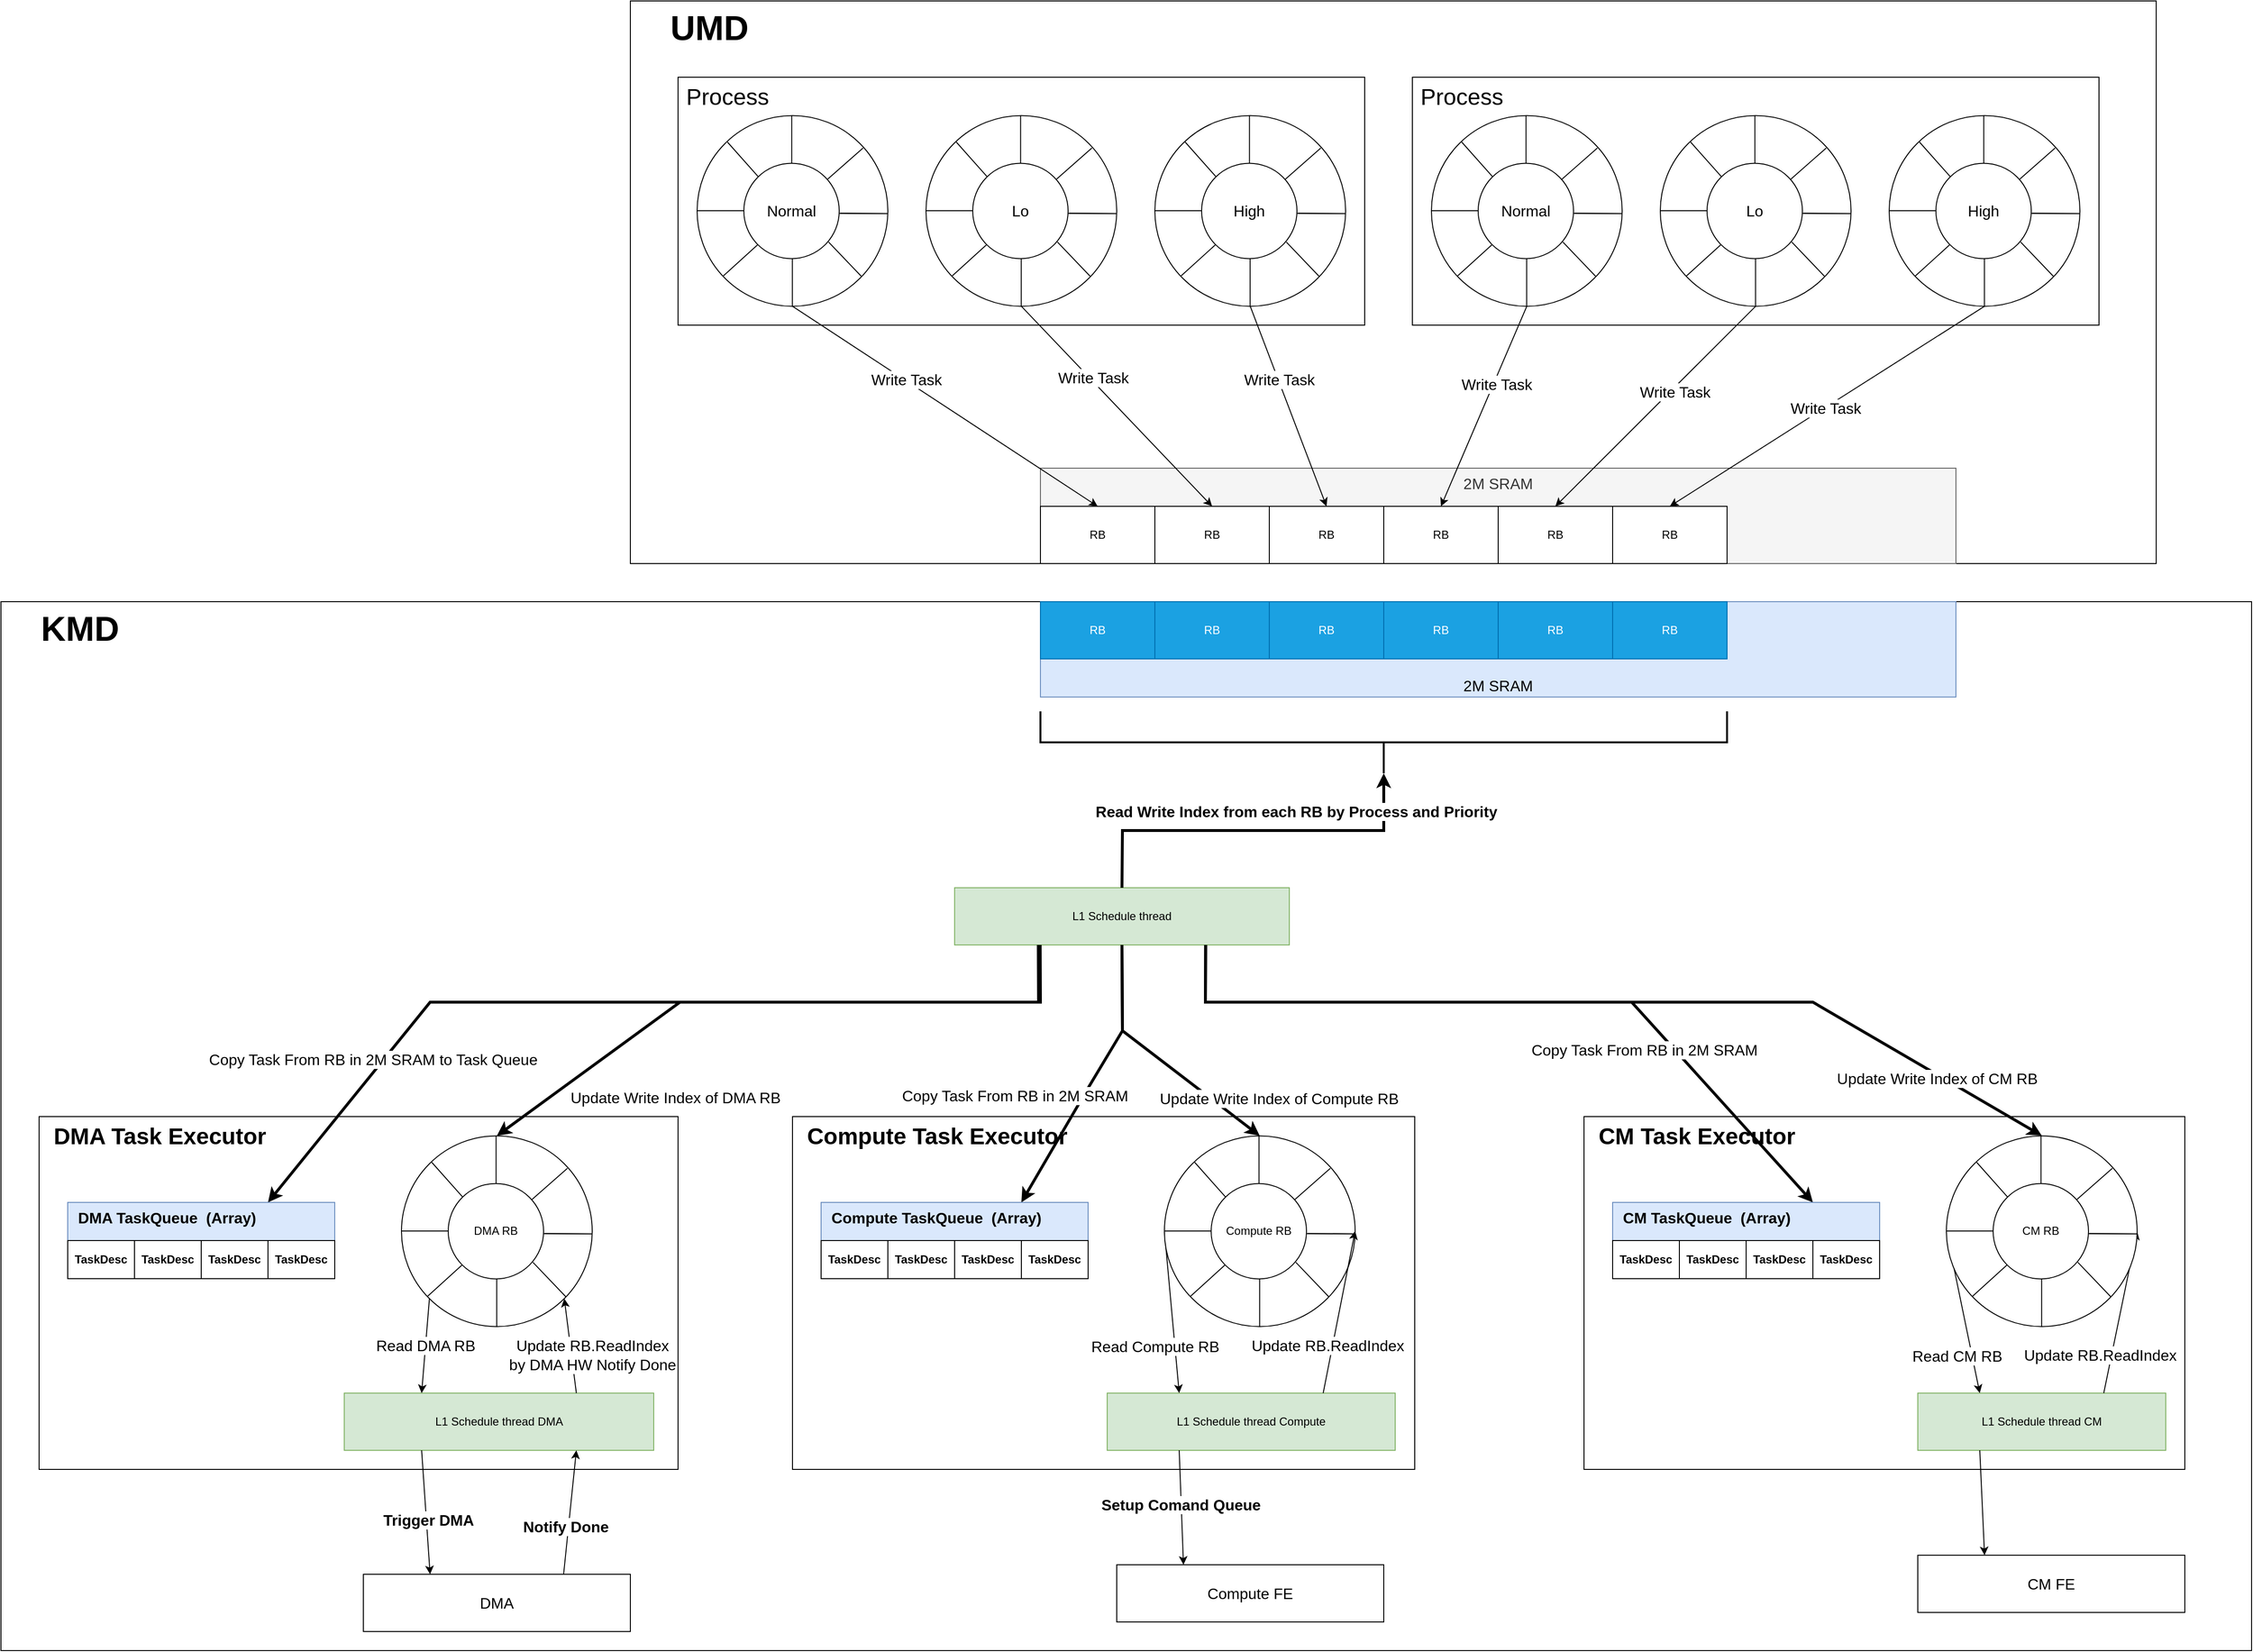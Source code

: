 <mxfile version="26.0.2">
  <diagram name="Page-1" id="4e89co7Y23rOc78ES6lf">
    <mxGraphModel dx="9065" dy="3953" grid="1" gridSize="10" guides="1" tooltips="1" connect="1" arrows="1" fold="1" page="1" pageScale="1" pageWidth="850" pageHeight="1100" math="0" shadow="0">
      <root>
        <mxCell id="0" />
        <mxCell id="1" parent="0" />
        <mxCell id="dJCaf431rHjRgtDPCAUo-66" value="&lt;font style=&quot;font-size: 36px;&quot;&gt;&lt;b&gt;&amp;nbsp; &amp;nbsp; KMD&lt;/b&gt;&lt;/font&gt;" style="rounded=0;whiteSpace=wrap;html=1;align=left;verticalAlign=top;movable=1;resizable=1;rotatable=1;deletable=1;editable=1;locked=0;connectable=1;" vertex="1" parent="1">
          <mxGeometry x="-1160" y="350" width="2360" height="1100" as="geometry" />
        </mxCell>
        <mxCell id="dJCaf431rHjRgtDPCAUo-205" value="&lt;font style=&quot;font-size: 24px;&quot;&gt;&lt;b&gt;&amp;nbsp; CM Task Executor&lt;/b&gt;&lt;/font&gt;" style="rounded=0;whiteSpace=wrap;html=1;verticalAlign=top;align=left;" vertex="1" parent="1">
          <mxGeometry x="500" y="890" width="630" height="370" as="geometry" />
        </mxCell>
        <mxCell id="dJCaf431rHjRgtDPCAUo-204" value="&lt;font style=&quot;font-size: 24px;&quot;&gt;&lt;b&gt;&amp;nbsp; Compute Task Executor&lt;/b&gt;&lt;/font&gt;" style="rounded=0;whiteSpace=wrap;html=1;verticalAlign=top;align=left;" vertex="1" parent="1">
          <mxGeometry x="-330" y="890" width="652.5" height="370" as="geometry" />
        </mxCell>
        <mxCell id="dJCaf431rHjRgtDPCAUo-203" value="&lt;font style=&quot;font-size: 24px;&quot;&gt;&lt;b&gt;&amp;nbsp; DMA Task Executor&lt;/b&gt;&lt;/font&gt;" style="rounded=0;whiteSpace=wrap;html=1;verticalAlign=top;align=left;" vertex="1" parent="1">
          <mxGeometry x="-1120" y="890" width="670" height="370" as="geometry" />
        </mxCell>
        <mxCell id="dJCaf431rHjRgtDPCAUo-98" value="&lt;b&gt;&lt;font style=&quot;font-size: 36px;&quot;&gt;&amp;nbsp; &amp;nbsp; UMD&lt;/font&gt;&lt;/b&gt;" style="rounded=0;whiteSpace=wrap;html=1;align=left;verticalAlign=top;" vertex="1" parent="1">
          <mxGeometry x="-500" y="-280" width="1600" height="590" as="geometry" />
        </mxCell>
        <mxCell id="dJCaf431rHjRgtDPCAUo-97" value="&lt;font style=&quot;font-size: 16px;&quot;&gt;2M SRAM&lt;/font&gt;" style="rounded=0;whiteSpace=wrap;html=1;verticalAlign=top;fillColor=#f5f5f5;strokeColor=#666666;fontColor=#333333;" vertex="1" parent="1">
          <mxGeometry x="-70" y="210" width="960" height="100" as="geometry" />
        </mxCell>
        <mxCell id="dJCaf431rHjRgtDPCAUo-99" value="" style="group" vertex="1" connectable="0" parent="1">
          <mxGeometry x="-450" y="-200" width="720" height="260" as="geometry" />
        </mxCell>
        <mxCell id="dJCaf431rHjRgtDPCAUo-71" value="&lt;font style=&quot;font-size: 24px;&quot;&gt;&amp;nbsp;Process&lt;/font&gt;" style="rounded=0;whiteSpace=wrap;html=1;verticalAlign=top;align=left;" vertex="1" parent="dJCaf431rHjRgtDPCAUo-99">
          <mxGeometry width="720" height="260" as="geometry" />
        </mxCell>
        <mxCell id="dJCaf431rHjRgtDPCAUo-65" value="" style="group" vertex="1" connectable="0" parent="dJCaf431rHjRgtDPCAUo-99">
          <mxGeometry x="20" y="40.0" width="200" height="200.2" as="geometry" />
        </mxCell>
        <mxCell id="dJCaf431rHjRgtDPCAUo-62" value="" style="ellipse;whiteSpace=wrap;html=1;aspect=fixed;" vertex="1" parent="dJCaf431rHjRgtDPCAUo-65">
          <mxGeometry y="0.2" width="200" height="200" as="geometry" />
        </mxCell>
        <mxCell id="dJCaf431rHjRgtDPCAUo-35" value="" style="endArrow=none;html=1;rounded=0;exitX=0.496;exitY=0.251;exitDx=0;exitDy=0;exitPerimeter=0;entryX=0.496;entryY=-0.001;entryDx=0;entryDy=0;entryPerimeter=0;" edge="1" parent="dJCaf431rHjRgtDPCAUo-65">
          <mxGeometry width="50" height="50" relative="1" as="geometry">
            <mxPoint x="99.2" y="50.4" as="sourcePoint" />
            <mxPoint x="99.2" as="targetPoint" />
          </mxGeometry>
        </mxCell>
        <mxCell id="dJCaf431rHjRgtDPCAUo-36" value="" style="endArrow=none;html=1;rounded=0;exitX=0.75;exitY=0.512;exitDx=0;exitDy=0;exitPerimeter=0;entryX=0.997;entryY=0.514;entryDx=0;entryDy=0;entryPerimeter=0;" edge="1" parent="dJCaf431rHjRgtDPCAUo-65" source="dJCaf431rHjRgtDPCAUo-62">
          <mxGeometry width="50" height="50" relative="1" as="geometry">
            <mxPoint x="120" y="70.2" as="sourcePoint" />
            <mxPoint x="199.4" y="103" as="targetPoint" />
          </mxGeometry>
        </mxCell>
        <mxCell id="dJCaf431rHjRgtDPCAUo-37" value="" style="endArrow=none;html=1;rounded=0;exitX=0.75;exitY=0.512;exitDx=0;exitDy=0;exitPerimeter=0;entryX=0.997;entryY=0.514;entryDx=0;entryDy=0;entryPerimeter=0;" edge="1" parent="dJCaf431rHjRgtDPCAUo-65">
          <mxGeometry width="50" height="50" relative="1" as="geometry">
            <mxPoint y="100.06" as="sourcePoint" />
            <mxPoint x="50" y="100.06" as="targetPoint" />
          </mxGeometry>
        </mxCell>
        <mxCell id="dJCaf431rHjRgtDPCAUo-38" value="" style="endArrow=none;html=1;rounded=0;exitX=0.496;exitY=0.251;exitDx=0;exitDy=0;exitPerimeter=0;entryX=0.496;entryY=-0.001;entryDx=0;entryDy=0;entryPerimeter=0;" edge="1" parent="dJCaf431rHjRgtDPCAUo-65">
          <mxGeometry width="50" height="50" relative="1" as="geometry">
            <mxPoint x="99.86" y="200.2" as="sourcePoint" />
            <mxPoint x="99.86" y="150.2" as="targetPoint" />
          </mxGeometry>
        </mxCell>
        <mxCell id="dJCaf431rHjRgtDPCAUo-39" value="" style="endArrow=none;html=1;rounded=0;exitX=0.875;exitY=0.171;exitDx=0;exitDy=0;exitPerimeter=0;" edge="1" parent="dJCaf431rHjRgtDPCAUo-65" source="dJCaf431rHjRgtDPCAUo-64">
          <mxGeometry width="50" height="50" relative="1" as="geometry">
            <mxPoint x="137.4" y="66.4" as="sourcePoint" />
            <mxPoint x="174" y="34.2" as="targetPoint" />
          </mxGeometry>
        </mxCell>
        <mxCell id="dJCaf431rHjRgtDPCAUo-40" value="" style="endArrow=none;html=1;rounded=0;exitX=0.888;exitY=0.826;exitDx=0;exitDy=0;exitPerimeter=0;entryX=0.862;entryY=0.844;entryDx=0;entryDy=0;entryPerimeter=0;" edge="1" parent="dJCaf431rHjRgtDPCAUo-65" source="dJCaf431rHjRgtDPCAUo-64">
          <mxGeometry width="50" height="50" relative="1" as="geometry">
            <mxPoint x="138.2" y="133" as="sourcePoint" />
            <mxPoint x="172.4" y="169" as="targetPoint" />
          </mxGeometry>
        </mxCell>
        <mxCell id="dJCaf431rHjRgtDPCAUo-41" value="" style="endArrow=none;html=1;rounded=0;exitX=0.159;exitY=0.139;exitDx=0;exitDy=0;exitPerimeter=0;" edge="1" parent="dJCaf431rHjRgtDPCAUo-65">
          <mxGeometry width="50" height="50" relative="1" as="geometry">
            <mxPoint x="31.8" y="28" as="sourcePoint" />
            <mxPoint x="64" y="64.2" as="targetPoint" />
          </mxGeometry>
        </mxCell>
        <mxCell id="dJCaf431rHjRgtDPCAUo-42" value="" style="endArrow=none;html=1;rounded=0;exitX=0.136;exitY=0.842;exitDx=0;exitDy=0;exitPerimeter=0;entryX=0.317;entryY=0.678;entryDx=0;entryDy=0;entryPerimeter=0;" edge="1" parent="dJCaf431rHjRgtDPCAUo-65">
          <mxGeometry width="50" height="50" relative="1" as="geometry">
            <mxPoint x="27.2" y="168.6" as="sourcePoint" />
            <mxPoint x="63.4" y="135.8" as="targetPoint" />
          </mxGeometry>
        </mxCell>
        <mxCell id="dJCaf431rHjRgtDPCAUo-63" value="" style="endArrow=none;html=1;rounded=0;exitX=1;exitY=0.526;exitDx=0;exitDy=0;exitPerimeter=0;entryX=0.997;entryY=0.514;entryDx=0;entryDy=0;entryPerimeter=0;" edge="1" parent="dJCaf431rHjRgtDPCAUo-65" source="dJCaf431rHjRgtDPCAUo-64" target="dJCaf431rHjRgtDPCAUo-62">
          <mxGeometry width="50" height="50" relative="1" as="geometry">
            <mxPoint x="150" y="102.6" as="sourcePoint" />
            <mxPoint x="199" y="103.2" as="targetPoint" />
          </mxGeometry>
        </mxCell>
        <mxCell id="dJCaf431rHjRgtDPCAUo-64" value="&lt;font style=&quot;font-size: 16px;&quot;&gt;Normal&lt;/font&gt;" style="ellipse;whiteSpace=wrap;html=1;aspect=fixed;" vertex="1" parent="dJCaf431rHjRgtDPCAUo-65">
          <mxGeometry x="49" y="50.2" width="100" height="100" as="geometry" />
        </mxCell>
        <mxCell id="dJCaf431rHjRgtDPCAUo-72" value="" style="group" vertex="1" connectable="0" parent="dJCaf431rHjRgtDPCAUo-99">
          <mxGeometry x="260" y="40.0" width="200" height="200.2" as="geometry" />
        </mxCell>
        <mxCell id="dJCaf431rHjRgtDPCAUo-73" value="" style="ellipse;whiteSpace=wrap;html=1;aspect=fixed;" vertex="1" parent="dJCaf431rHjRgtDPCAUo-72">
          <mxGeometry y="0.2" width="200" height="200" as="geometry" />
        </mxCell>
        <mxCell id="dJCaf431rHjRgtDPCAUo-74" value="" style="endArrow=none;html=1;rounded=0;exitX=0.496;exitY=0.251;exitDx=0;exitDy=0;exitPerimeter=0;entryX=0.496;entryY=-0.001;entryDx=0;entryDy=0;entryPerimeter=0;" edge="1" parent="dJCaf431rHjRgtDPCAUo-72">
          <mxGeometry width="50" height="50" relative="1" as="geometry">
            <mxPoint x="99.2" y="50.4" as="sourcePoint" />
            <mxPoint x="99.2" as="targetPoint" />
          </mxGeometry>
        </mxCell>
        <mxCell id="dJCaf431rHjRgtDPCAUo-75" value="" style="endArrow=none;html=1;rounded=0;exitX=0.75;exitY=0.512;exitDx=0;exitDy=0;exitPerimeter=0;entryX=0.997;entryY=0.514;entryDx=0;entryDy=0;entryPerimeter=0;" edge="1" parent="dJCaf431rHjRgtDPCAUo-72" source="dJCaf431rHjRgtDPCAUo-73">
          <mxGeometry width="50" height="50" relative="1" as="geometry">
            <mxPoint x="120" y="70.2" as="sourcePoint" />
            <mxPoint x="199.4" y="103" as="targetPoint" />
          </mxGeometry>
        </mxCell>
        <mxCell id="dJCaf431rHjRgtDPCAUo-76" value="" style="endArrow=none;html=1;rounded=0;exitX=0.75;exitY=0.512;exitDx=0;exitDy=0;exitPerimeter=0;entryX=0.997;entryY=0.514;entryDx=0;entryDy=0;entryPerimeter=0;" edge="1" parent="dJCaf431rHjRgtDPCAUo-72">
          <mxGeometry width="50" height="50" relative="1" as="geometry">
            <mxPoint y="100.06" as="sourcePoint" />
            <mxPoint x="50" y="100.06" as="targetPoint" />
          </mxGeometry>
        </mxCell>
        <mxCell id="dJCaf431rHjRgtDPCAUo-77" value="" style="endArrow=none;html=1;rounded=0;exitX=0.496;exitY=0.251;exitDx=0;exitDy=0;exitPerimeter=0;entryX=0.496;entryY=-0.001;entryDx=0;entryDy=0;entryPerimeter=0;" edge="1" parent="dJCaf431rHjRgtDPCAUo-72">
          <mxGeometry width="50" height="50" relative="1" as="geometry">
            <mxPoint x="99.86" y="200.2" as="sourcePoint" />
            <mxPoint x="99.86" y="150.2" as="targetPoint" />
          </mxGeometry>
        </mxCell>
        <mxCell id="dJCaf431rHjRgtDPCAUo-78" value="" style="endArrow=none;html=1;rounded=0;exitX=0.875;exitY=0.171;exitDx=0;exitDy=0;exitPerimeter=0;" edge="1" parent="dJCaf431rHjRgtDPCAUo-72" source="dJCaf431rHjRgtDPCAUo-83">
          <mxGeometry width="50" height="50" relative="1" as="geometry">
            <mxPoint x="137.4" y="66.4" as="sourcePoint" />
            <mxPoint x="174" y="34.2" as="targetPoint" />
          </mxGeometry>
        </mxCell>
        <mxCell id="dJCaf431rHjRgtDPCAUo-79" value="" style="endArrow=none;html=1;rounded=0;exitX=0.888;exitY=0.826;exitDx=0;exitDy=0;exitPerimeter=0;entryX=0.862;entryY=0.844;entryDx=0;entryDy=0;entryPerimeter=0;" edge="1" parent="dJCaf431rHjRgtDPCAUo-72" source="dJCaf431rHjRgtDPCAUo-83">
          <mxGeometry width="50" height="50" relative="1" as="geometry">
            <mxPoint x="138.2" y="133" as="sourcePoint" />
            <mxPoint x="172.4" y="169" as="targetPoint" />
          </mxGeometry>
        </mxCell>
        <mxCell id="dJCaf431rHjRgtDPCAUo-80" value="" style="endArrow=none;html=1;rounded=0;exitX=0.159;exitY=0.139;exitDx=0;exitDy=0;exitPerimeter=0;" edge="1" parent="dJCaf431rHjRgtDPCAUo-72">
          <mxGeometry width="50" height="50" relative="1" as="geometry">
            <mxPoint x="31.8" y="28" as="sourcePoint" />
            <mxPoint x="64" y="64.2" as="targetPoint" />
          </mxGeometry>
        </mxCell>
        <mxCell id="dJCaf431rHjRgtDPCAUo-81" value="" style="endArrow=none;html=1;rounded=0;exitX=0.136;exitY=0.842;exitDx=0;exitDy=0;exitPerimeter=0;entryX=0.317;entryY=0.678;entryDx=0;entryDy=0;entryPerimeter=0;" edge="1" parent="dJCaf431rHjRgtDPCAUo-72">
          <mxGeometry width="50" height="50" relative="1" as="geometry">
            <mxPoint x="27.2" y="168.6" as="sourcePoint" />
            <mxPoint x="63.4" y="135.8" as="targetPoint" />
          </mxGeometry>
        </mxCell>
        <mxCell id="dJCaf431rHjRgtDPCAUo-82" value="" style="endArrow=none;html=1;rounded=0;exitX=1;exitY=0.526;exitDx=0;exitDy=0;exitPerimeter=0;entryX=0.997;entryY=0.514;entryDx=0;entryDy=0;entryPerimeter=0;" edge="1" parent="dJCaf431rHjRgtDPCAUo-72" source="dJCaf431rHjRgtDPCAUo-83" target="dJCaf431rHjRgtDPCAUo-73">
          <mxGeometry width="50" height="50" relative="1" as="geometry">
            <mxPoint x="150" y="102.6" as="sourcePoint" />
            <mxPoint x="199" y="103.2" as="targetPoint" />
          </mxGeometry>
        </mxCell>
        <mxCell id="dJCaf431rHjRgtDPCAUo-83" value="&lt;font style=&quot;font-size: 16px;&quot;&gt;Lo&lt;/font&gt;" style="ellipse;whiteSpace=wrap;html=1;aspect=fixed;" vertex="1" parent="dJCaf431rHjRgtDPCAUo-72">
          <mxGeometry x="49" y="50.2" width="100" height="100" as="geometry" />
        </mxCell>
        <mxCell id="dJCaf431rHjRgtDPCAUo-84" value="" style="group" vertex="1" connectable="0" parent="dJCaf431rHjRgtDPCAUo-99">
          <mxGeometry x="500" y="40.0" width="200" height="200.2" as="geometry" />
        </mxCell>
        <mxCell id="dJCaf431rHjRgtDPCAUo-85" value="" style="ellipse;whiteSpace=wrap;html=1;aspect=fixed;" vertex="1" parent="dJCaf431rHjRgtDPCAUo-84">
          <mxGeometry y="0.2" width="200" height="200" as="geometry" />
        </mxCell>
        <mxCell id="dJCaf431rHjRgtDPCAUo-86" value="" style="endArrow=none;html=1;rounded=0;exitX=0.496;exitY=0.251;exitDx=0;exitDy=0;exitPerimeter=0;entryX=0.496;entryY=-0.001;entryDx=0;entryDy=0;entryPerimeter=0;" edge="1" parent="dJCaf431rHjRgtDPCAUo-84">
          <mxGeometry width="50" height="50" relative="1" as="geometry">
            <mxPoint x="99.2" y="50.4" as="sourcePoint" />
            <mxPoint x="99.2" as="targetPoint" />
          </mxGeometry>
        </mxCell>
        <mxCell id="dJCaf431rHjRgtDPCAUo-87" value="" style="endArrow=none;html=1;rounded=0;exitX=0.75;exitY=0.512;exitDx=0;exitDy=0;exitPerimeter=0;entryX=0.997;entryY=0.514;entryDx=0;entryDy=0;entryPerimeter=0;" edge="1" parent="dJCaf431rHjRgtDPCAUo-84" source="dJCaf431rHjRgtDPCAUo-85">
          <mxGeometry width="50" height="50" relative="1" as="geometry">
            <mxPoint x="120" y="70.2" as="sourcePoint" />
            <mxPoint x="199.4" y="103" as="targetPoint" />
          </mxGeometry>
        </mxCell>
        <mxCell id="dJCaf431rHjRgtDPCAUo-88" value="" style="endArrow=none;html=1;rounded=0;exitX=0.75;exitY=0.512;exitDx=0;exitDy=0;exitPerimeter=0;entryX=0.997;entryY=0.514;entryDx=0;entryDy=0;entryPerimeter=0;" edge="1" parent="dJCaf431rHjRgtDPCAUo-84">
          <mxGeometry width="50" height="50" relative="1" as="geometry">
            <mxPoint y="100.06" as="sourcePoint" />
            <mxPoint x="50" y="100.06" as="targetPoint" />
          </mxGeometry>
        </mxCell>
        <mxCell id="dJCaf431rHjRgtDPCAUo-89" value="" style="endArrow=none;html=1;rounded=0;exitX=0.496;exitY=0.251;exitDx=0;exitDy=0;exitPerimeter=0;entryX=0.496;entryY=-0.001;entryDx=0;entryDy=0;entryPerimeter=0;" edge="1" parent="dJCaf431rHjRgtDPCAUo-84">
          <mxGeometry width="50" height="50" relative="1" as="geometry">
            <mxPoint x="99.86" y="200.2" as="sourcePoint" />
            <mxPoint x="99.86" y="150.2" as="targetPoint" />
          </mxGeometry>
        </mxCell>
        <mxCell id="dJCaf431rHjRgtDPCAUo-90" value="" style="endArrow=none;html=1;rounded=0;exitX=0.875;exitY=0.171;exitDx=0;exitDy=0;exitPerimeter=0;" edge="1" parent="dJCaf431rHjRgtDPCAUo-84" source="dJCaf431rHjRgtDPCAUo-95">
          <mxGeometry width="50" height="50" relative="1" as="geometry">
            <mxPoint x="137.4" y="66.4" as="sourcePoint" />
            <mxPoint x="174" y="34.2" as="targetPoint" />
          </mxGeometry>
        </mxCell>
        <mxCell id="dJCaf431rHjRgtDPCAUo-91" value="" style="endArrow=none;html=1;rounded=0;exitX=0.888;exitY=0.826;exitDx=0;exitDy=0;exitPerimeter=0;entryX=0.862;entryY=0.844;entryDx=0;entryDy=0;entryPerimeter=0;" edge="1" parent="dJCaf431rHjRgtDPCAUo-84" source="dJCaf431rHjRgtDPCAUo-95">
          <mxGeometry width="50" height="50" relative="1" as="geometry">
            <mxPoint x="138.2" y="133" as="sourcePoint" />
            <mxPoint x="172.4" y="169" as="targetPoint" />
          </mxGeometry>
        </mxCell>
        <mxCell id="dJCaf431rHjRgtDPCAUo-92" value="" style="endArrow=none;html=1;rounded=0;exitX=0.159;exitY=0.139;exitDx=0;exitDy=0;exitPerimeter=0;" edge="1" parent="dJCaf431rHjRgtDPCAUo-84">
          <mxGeometry width="50" height="50" relative="1" as="geometry">
            <mxPoint x="31.8" y="28" as="sourcePoint" />
            <mxPoint x="64" y="64.2" as="targetPoint" />
          </mxGeometry>
        </mxCell>
        <mxCell id="dJCaf431rHjRgtDPCAUo-93" value="" style="endArrow=none;html=1;rounded=0;exitX=0.136;exitY=0.842;exitDx=0;exitDy=0;exitPerimeter=0;entryX=0.317;entryY=0.678;entryDx=0;entryDy=0;entryPerimeter=0;" edge="1" parent="dJCaf431rHjRgtDPCAUo-84">
          <mxGeometry width="50" height="50" relative="1" as="geometry">
            <mxPoint x="27.2" y="168.6" as="sourcePoint" />
            <mxPoint x="63.4" y="135.8" as="targetPoint" />
          </mxGeometry>
        </mxCell>
        <mxCell id="dJCaf431rHjRgtDPCAUo-94" value="" style="endArrow=none;html=1;rounded=0;exitX=1;exitY=0.526;exitDx=0;exitDy=0;exitPerimeter=0;entryX=0.997;entryY=0.514;entryDx=0;entryDy=0;entryPerimeter=0;" edge="1" parent="dJCaf431rHjRgtDPCAUo-84" source="dJCaf431rHjRgtDPCAUo-95" target="dJCaf431rHjRgtDPCAUo-85">
          <mxGeometry width="50" height="50" relative="1" as="geometry">
            <mxPoint x="150" y="102.6" as="sourcePoint" />
            <mxPoint x="199" y="103.2" as="targetPoint" />
          </mxGeometry>
        </mxCell>
        <mxCell id="dJCaf431rHjRgtDPCAUo-95" value="&lt;font style=&quot;font-size: 16px;&quot;&gt;High&lt;/font&gt;" style="ellipse;whiteSpace=wrap;html=1;aspect=fixed;" vertex="1" parent="dJCaf431rHjRgtDPCAUo-84">
          <mxGeometry x="49" y="50.2" width="100" height="100" as="geometry" />
        </mxCell>
        <mxCell id="dJCaf431rHjRgtDPCAUo-100" value="" style="group" vertex="1" connectable="0" parent="1">
          <mxGeometry x="320" y="-200" width="720" height="260" as="geometry" />
        </mxCell>
        <mxCell id="dJCaf431rHjRgtDPCAUo-101" value="&lt;font style=&quot;font-size: 24px;&quot;&gt;&amp;nbsp;Process&lt;/font&gt;" style="rounded=0;whiteSpace=wrap;html=1;verticalAlign=top;align=left;" vertex="1" parent="dJCaf431rHjRgtDPCAUo-100">
          <mxGeometry width="720" height="260" as="geometry" />
        </mxCell>
        <mxCell id="dJCaf431rHjRgtDPCAUo-102" value="" style="group" vertex="1" connectable="0" parent="dJCaf431rHjRgtDPCAUo-100">
          <mxGeometry x="20" y="40.0" width="200" height="200.2" as="geometry" />
        </mxCell>
        <mxCell id="dJCaf431rHjRgtDPCAUo-103" value="" style="ellipse;whiteSpace=wrap;html=1;aspect=fixed;" vertex="1" parent="dJCaf431rHjRgtDPCAUo-102">
          <mxGeometry y="0.2" width="200" height="200" as="geometry" />
        </mxCell>
        <mxCell id="dJCaf431rHjRgtDPCAUo-104" value="" style="endArrow=none;html=1;rounded=0;exitX=0.496;exitY=0.251;exitDx=0;exitDy=0;exitPerimeter=0;entryX=0.496;entryY=-0.001;entryDx=0;entryDy=0;entryPerimeter=0;" edge="1" parent="dJCaf431rHjRgtDPCAUo-102">
          <mxGeometry width="50" height="50" relative="1" as="geometry">
            <mxPoint x="99.2" y="50.4" as="sourcePoint" />
            <mxPoint x="99.2" as="targetPoint" />
          </mxGeometry>
        </mxCell>
        <mxCell id="dJCaf431rHjRgtDPCAUo-105" value="" style="endArrow=none;html=1;rounded=0;exitX=0.75;exitY=0.512;exitDx=0;exitDy=0;exitPerimeter=0;entryX=0.997;entryY=0.514;entryDx=0;entryDy=0;entryPerimeter=0;" edge="1" parent="dJCaf431rHjRgtDPCAUo-102" source="dJCaf431rHjRgtDPCAUo-103">
          <mxGeometry width="50" height="50" relative="1" as="geometry">
            <mxPoint x="120" y="70.2" as="sourcePoint" />
            <mxPoint x="199.4" y="103" as="targetPoint" />
          </mxGeometry>
        </mxCell>
        <mxCell id="dJCaf431rHjRgtDPCAUo-106" value="" style="endArrow=none;html=1;rounded=0;exitX=0.75;exitY=0.512;exitDx=0;exitDy=0;exitPerimeter=0;entryX=0.997;entryY=0.514;entryDx=0;entryDy=0;entryPerimeter=0;" edge="1" parent="dJCaf431rHjRgtDPCAUo-102">
          <mxGeometry width="50" height="50" relative="1" as="geometry">
            <mxPoint y="100.06" as="sourcePoint" />
            <mxPoint x="50" y="100.06" as="targetPoint" />
          </mxGeometry>
        </mxCell>
        <mxCell id="dJCaf431rHjRgtDPCAUo-107" value="" style="endArrow=none;html=1;rounded=0;exitX=0.496;exitY=0.251;exitDx=0;exitDy=0;exitPerimeter=0;entryX=0.496;entryY=-0.001;entryDx=0;entryDy=0;entryPerimeter=0;" edge="1" parent="dJCaf431rHjRgtDPCAUo-102">
          <mxGeometry width="50" height="50" relative="1" as="geometry">
            <mxPoint x="99.86" y="200.2" as="sourcePoint" />
            <mxPoint x="99.86" y="150.2" as="targetPoint" />
          </mxGeometry>
        </mxCell>
        <mxCell id="dJCaf431rHjRgtDPCAUo-108" value="" style="endArrow=none;html=1;rounded=0;exitX=0.875;exitY=0.171;exitDx=0;exitDy=0;exitPerimeter=0;" edge="1" parent="dJCaf431rHjRgtDPCAUo-102" source="dJCaf431rHjRgtDPCAUo-113">
          <mxGeometry width="50" height="50" relative="1" as="geometry">
            <mxPoint x="137.4" y="66.4" as="sourcePoint" />
            <mxPoint x="174" y="34.2" as="targetPoint" />
          </mxGeometry>
        </mxCell>
        <mxCell id="dJCaf431rHjRgtDPCAUo-109" value="" style="endArrow=none;html=1;rounded=0;exitX=0.888;exitY=0.826;exitDx=0;exitDy=0;exitPerimeter=0;entryX=0.862;entryY=0.844;entryDx=0;entryDy=0;entryPerimeter=0;" edge="1" parent="dJCaf431rHjRgtDPCAUo-102" source="dJCaf431rHjRgtDPCAUo-113">
          <mxGeometry width="50" height="50" relative="1" as="geometry">
            <mxPoint x="138.2" y="133" as="sourcePoint" />
            <mxPoint x="172.4" y="169" as="targetPoint" />
          </mxGeometry>
        </mxCell>
        <mxCell id="dJCaf431rHjRgtDPCAUo-110" value="" style="endArrow=none;html=1;rounded=0;exitX=0.159;exitY=0.139;exitDx=0;exitDy=0;exitPerimeter=0;" edge="1" parent="dJCaf431rHjRgtDPCAUo-102">
          <mxGeometry width="50" height="50" relative="1" as="geometry">
            <mxPoint x="31.8" y="28" as="sourcePoint" />
            <mxPoint x="64" y="64.2" as="targetPoint" />
          </mxGeometry>
        </mxCell>
        <mxCell id="dJCaf431rHjRgtDPCAUo-111" value="" style="endArrow=none;html=1;rounded=0;exitX=0.136;exitY=0.842;exitDx=0;exitDy=0;exitPerimeter=0;entryX=0.317;entryY=0.678;entryDx=0;entryDy=0;entryPerimeter=0;" edge="1" parent="dJCaf431rHjRgtDPCAUo-102">
          <mxGeometry width="50" height="50" relative="1" as="geometry">
            <mxPoint x="27.2" y="168.6" as="sourcePoint" />
            <mxPoint x="63.4" y="135.8" as="targetPoint" />
          </mxGeometry>
        </mxCell>
        <mxCell id="dJCaf431rHjRgtDPCAUo-112" value="" style="endArrow=none;html=1;rounded=0;exitX=1;exitY=0.526;exitDx=0;exitDy=0;exitPerimeter=0;entryX=0.997;entryY=0.514;entryDx=0;entryDy=0;entryPerimeter=0;" edge="1" parent="dJCaf431rHjRgtDPCAUo-102" source="dJCaf431rHjRgtDPCAUo-113" target="dJCaf431rHjRgtDPCAUo-103">
          <mxGeometry width="50" height="50" relative="1" as="geometry">
            <mxPoint x="150" y="102.6" as="sourcePoint" />
            <mxPoint x="199" y="103.2" as="targetPoint" />
          </mxGeometry>
        </mxCell>
        <mxCell id="dJCaf431rHjRgtDPCAUo-113" value="&lt;font style=&quot;font-size: 16px;&quot;&gt;Normal&lt;/font&gt;" style="ellipse;whiteSpace=wrap;html=1;aspect=fixed;" vertex="1" parent="dJCaf431rHjRgtDPCAUo-102">
          <mxGeometry x="49" y="50.2" width="100" height="100" as="geometry" />
        </mxCell>
        <mxCell id="dJCaf431rHjRgtDPCAUo-114" value="" style="group" vertex="1" connectable="0" parent="dJCaf431rHjRgtDPCAUo-100">
          <mxGeometry x="260" y="40.0" width="200" height="200.2" as="geometry" />
        </mxCell>
        <mxCell id="dJCaf431rHjRgtDPCAUo-115" value="" style="ellipse;whiteSpace=wrap;html=1;aspect=fixed;" vertex="1" parent="dJCaf431rHjRgtDPCAUo-114">
          <mxGeometry y="0.2" width="200" height="200" as="geometry" />
        </mxCell>
        <mxCell id="dJCaf431rHjRgtDPCAUo-116" value="" style="endArrow=none;html=1;rounded=0;exitX=0.496;exitY=0.251;exitDx=0;exitDy=0;exitPerimeter=0;entryX=0.496;entryY=-0.001;entryDx=0;entryDy=0;entryPerimeter=0;" edge="1" parent="dJCaf431rHjRgtDPCAUo-114">
          <mxGeometry width="50" height="50" relative="1" as="geometry">
            <mxPoint x="99.2" y="50.4" as="sourcePoint" />
            <mxPoint x="99.2" as="targetPoint" />
          </mxGeometry>
        </mxCell>
        <mxCell id="dJCaf431rHjRgtDPCAUo-117" value="" style="endArrow=none;html=1;rounded=0;exitX=0.75;exitY=0.512;exitDx=0;exitDy=0;exitPerimeter=0;entryX=0.997;entryY=0.514;entryDx=0;entryDy=0;entryPerimeter=0;" edge="1" parent="dJCaf431rHjRgtDPCAUo-114" source="dJCaf431rHjRgtDPCAUo-115">
          <mxGeometry width="50" height="50" relative="1" as="geometry">
            <mxPoint x="120" y="70.2" as="sourcePoint" />
            <mxPoint x="199.4" y="103" as="targetPoint" />
          </mxGeometry>
        </mxCell>
        <mxCell id="dJCaf431rHjRgtDPCAUo-118" value="" style="endArrow=none;html=1;rounded=0;exitX=0.75;exitY=0.512;exitDx=0;exitDy=0;exitPerimeter=0;entryX=0.997;entryY=0.514;entryDx=0;entryDy=0;entryPerimeter=0;" edge="1" parent="dJCaf431rHjRgtDPCAUo-114">
          <mxGeometry width="50" height="50" relative="1" as="geometry">
            <mxPoint y="100.06" as="sourcePoint" />
            <mxPoint x="50" y="100.06" as="targetPoint" />
          </mxGeometry>
        </mxCell>
        <mxCell id="dJCaf431rHjRgtDPCAUo-119" value="" style="endArrow=none;html=1;rounded=0;exitX=0.496;exitY=0.251;exitDx=0;exitDy=0;exitPerimeter=0;entryX=0.496;entryY=-0.001;entryDx=0;entryDy=0;entryPerimeter=0;" edge="1" parent="dJCaf431rHjRgtDPCAUo-114">
          <mxGeometry width="50" height="50" relative="1" as="geometry">
            <mxPoint x="99.86" y="200.2" as="sourcePoint" />
            <mxPoint x="99.86" y="150.2" as="targetPoint" />
          </mxGeometry>
        </mxCell>
        <mxCell id="dJCaf431rHjRgtDPCAUo-120" value="" style="endArrow=none;html=1;rounded=0;exitX=0.875;exitY=0.171;exitDx=0;exitDy=0;exitPerimeter=0;" edge="1" parent="dJCaf431rHjRgtDPCAUo-114" source="dJCaf431rHjRgtDPCAUo-125">
          <mxGeometry width="50" height="50" relative="1" as="geometry">
            <mxPoint x="137.4" y="66.4" as="sourcePoint" />
            <mxPoint x="174" y="34.2" as="targetPoint" />
          </mxGeometry>
        </mxCell>
        <mxCell id="dJCaf431rHjRgtDPCAUo-121" value="" style="endArrow=none;html=1;rounded=0;exitX=0.888;exitY=0.826;exitDx=0;exitDy=0;exitPerimeter=0;entryX=0.862;entryY=0.844;entryDx=0;entryDy=0;entryPerimeter=0;" edge="1" parent="dJCaf431rHjRgtDPCAUo-114" source="dJCaf431rHjRgtDPCAUo-125">
          <mxGeometry width="50" height="50" relative="1" as="geometry">
            <mxPoint x="138.2" y="133" as="sourcePoint" />
            <mxPoint x="172.4" y="169" as="targetPoint" />
          </mxGeometry>
        </mxCell>
        <mxCell id="dJCaf431rHjRgtDPCAUo-122" value="" style="endArrow=none;html=1;rounded=0;exitX=0.159;exitY=0.139;exitDx=0;exitDy=0;exitPerimeter=0;" edge="1" parent="dJCaf431rHjRgtDPCAUo-114">
          <mxGeometry width="50" height="50" relative="1" as="geometry">
            <mxPoint x="31.8" y="28" as="sourcePoint" />
            <mxPoint x="64" y="64.2" as="targetPoint" />
          </mxGeometry>
        </mxCell>
        <mxCell id="dJCaf431rHjRgtDPCAUo-123" value="" style="endArrow=none;html=1;rounded=0;exitX=0.136;exitY=0.842;exitDx=0;exitDy=0;exitPerimeter=0;entryX=0.317;entryY=0.678;entryDx=0;entryDy=0;entryPerimeter=0;" edge="1" parent="dJCaf431rHjRgtDPCAUo-114">
          <mxGeometry width="50" height="50" relative="1" as="geometry">
            <mxPoint x="27.2" y="168.6" as="sourcePoint" />
            <mxPoint x="63.4" y="135.8" as="targetPoint" />
          </mxGeometry>
        </mxCell>
        <mxCell id="dJCaf431rHjRgtDPCAUo-124" value="" style="endArrow=none;html=1;rounded=0;exitX=1;exitY=0.526;exitDx=0;exitDy=0;exitPerimeter=0;entryX=0.997;entryY=0.514;entryDx=0;entryDy=0;entryPerimeter=0;" edge="1" parent="dJCaf431rHjRgtDPCAUo-114" source="dJCaf431rHjRgtDPCAUo-125" target="dJCaf431rHjRgtDPCAUo-115">
          <mxGeometry width="50" height="50" relative="1" as="geometry">
            <mxPoint x="150" y="102.6" as="sourcePoint" />
            <mxPoint x="199" y="103.2" as="targetPoint" />
          </mxGeometry>
        </mxCell>
        <mxCell id="dJCaf431rHjRgtDPCAUo-125" value="&lt;font style=&quot;font-size: 16px;&quot;&gt;Lo&lt;/font&gt;" style="ellipse;whiteSpace=wrap;html=1;aspect=fixed;" vertex="1" parent="dJCaf431rHjRgtDPCAUo-114">
          <mxGeometry x="49" y="50.2" width="100" height="100" as="geometry" />
        </mxCell>
        <mxCell id="dJCaf431rHjRgtDPCAUo-126" value="" style="group" vertex="1" connectable="0" parent="dJCaf431rHjRgtDPCAUo-100">
          <mxGeometry x="500" y="40.0" width="200" height="200.2" as="geometry" />
        </mxCell>
        <mxCell id="dJCaf431rHjRgtDPCAUo-127" value="" style="ellipse;whiteSpace=wrap;html=1;aspect=fixed;" vertex="1" parent="dJCaf431rHjRgtDPCAUo-126">
          <mxGeometry y="0.2" width="200" height="200" as="geometry" />
        </mxCell>
        <mxCell id="dJCaf431rHjRgtDPCAUo-128" value="" style="endArrow=none;html=1;rounded=0;exitX=0.496;exitY=0.251;exitDx=0;exitDy=0;exitPerimeter=0;entryX=0.496;entryY=-0.001;entryDx=0;entryDy=0;entryPerimeter=0;" edge="1" parent="dJCaf431rHjRgtDPCAUo-126">
          <mxGeometry width="50" height="50" relative="1" as="geometry">
            <mxPoint x="99.2" y="50.4" as="sourcePoint" />
            <mxPoint x="99.2" as="targetPoint" />
          </mxGeometry>
        </mxCell>
        <mxCell id="dJCaf431rHjRgtDPCAUo-129" value="" style="endArrow=none;html=1;rounded=0;exitX=0.75;exitY=0.512;exitDx=0;exitDy=0;exitPerimeter=0;entryX=0.997;entryY=0.514;entryDx=0;entryDy=0;entryPerimeter=0;" edge="1" parent="dJCaf431rHjRgtDPCAUo-126" source="dJCaf431rHjRgtDPCAUo-127">
          <mxGeometry width="50" height="50" relative="1" as="geometry">
            <mxPoint x="120" y="70.2" as="sourcePoint" />
            <mxPoint x="199.4" y="103" as="targetPoint" />
          </mxGeometry>
        </mxCell>
        <mxCell id="dJCaf431rHjRgtDPCAUo-130" value="" style="endArrow=none;html=1;rounded=0;exitX=0.75;exitY=0.512;exitDx=0;exitDy=0;exitPerimeter=0;entryX=0.997;entryY=0.514;entryDx=0;entryDy=0;entryPerimeter=0;" edge="1" parent="dJCaf431rHjRgtDPCAUo-126">
          <mxGeometry width="50" height="50" relative="1" as="geometry">
            <mxPoint y="100.06" as="sourcePoint" />
            <mxPoint x="50" y="100.06" as="targetPoint" />
          </mxGeometry>
        </mxCell>
        <mxCell id="dJCaf431rHjRgtDPCAUo-131" value="" style="endArrow=none;html=1;rounded=0;exitX=0.496;exitY=0.251;exitDx=0;exitDy=0;exitPerimeter=0;entryX=0.496;entryY=-0.001;entryDx=0;entryDy=0;entryPerimeter=0;" edge="1" parent="dJCaf431rHjRgtDPCAUo-126">
          <mxGeometry width="50" height="50" relative="1" as="geometry">
            <mxPoint x="99.86" y="200.2" as="sourcePoint" />
            <mxPoint x="99.86" y="150.2" as="targetPoint" />
          </mxGeometry>
        </mxCell>
        <mxCell id="dJCaf431rHjRgtDPCAUo-132" value="" style="endArrow=none;html=1;rounded=0;exitX=0.875;exitY=0.171;exitDx=0;exitDy=0;exitPerimeter=0;" edge="1" parent="dJCaf431rHjRgtDPCAUo-126" source="dJCaf431rHjRgtDPCAUo-137">
          <mxGeometry width="50" height="50" relative="1" as="geometry">
            <mxPoint x="137.4" y="66.4" as="sourcePoint" />
            <mxPoint x="174" y="34.2" as="targetPoint" />
          </mxGeometry>
        </mxCell>
        <mxCell id="dJCaf431rHjRgtDPCAUo-133" value="" style="endArrow=none;html=1;rounded=0;exitX=0.888;exitY=0.826;exitDx=0;exitDy=0;exitPerimeter=0;entryX=0.862;entryY=0.844;entryDx=0;entryDy=0;entryPerimeter=0;" edge="1" parent="dJCaf431rHjRgtDPCAUo-126" source="dJCaf431rHjRgtDPCAUo-137">
          <mxGeometry width="50" height="50" relative="1" as="geometry">
            <mxPoint x="138.2" y="133" as="sourcePoint" />
            <mxPoint x="172.4" y="169" as="targetPoint" />
          </mxGeometry>
        </mxCell>
        <mxCell id="dJCaf431rHjRgtDPCAUo-134" value="" style="endArrow=none;html=1;rounded=0;exitX=0.159;exitY=0.139;exitDx=0;exitDy=0;exitPerimeter=0;" edge="1" parent="dJCaf431rHjRgtDPCAUo-126">
          <mxGeometry width="50" height="50" relative="1" as="geometry">
            <mxPoint x="31.8" y="28" as="sourcePoint" />
            <mxPoint x="64" y="64.2" as="targetPoint" />
          </mxGeometry>
        </mxCell>
        <mxCell id="dJCaf431rHjRgtDPCAUo-135" value="" style="endArrow=none;html=1;rounded=0;exitX=0.136;exitY=0.842;exitDx=0;exitDy=0;exitPerimeter=0;entryX=0.317;entryY=0.678;entryDx=0;entryDy=0;entryPerimeter=0;" edge="1" parent="dJCaf431rHjRgtDPCAUo-126">
          <mxGeometry width="50" height="50" relative="1" as="geometry">
            <mxPoint x="27.2" y="168.6" as="sourcePoint" />
            <mxPoint x="63.4" y="135.8" as="targetPoint" />
          </mxGeometry>
        </mxCell>
        <mxCell id="dJCaf431rHjRgtDPCAUo-136" value="" style="endArrow=none;html=1;rounded=0;exitX=1;exitY=0.526;exitDx=0;exitDy=0;exitPerimeter=0;entryX=0.997;entryY=0.514;entryDx=0;entryDy=0;entryPerimeter=0;" edge="1" parent="dJCaf431rHjRgtDPCAUo-126" source="dJCaf431rHjRgtDPCAUo-137" target="dJCaf431rHjRgtDPCAUo-127">
          <mxGeometry width="50" height="50" relative="1" as="geometry">
            <mxPoint x="150" y="102.6" as="sourcePoint" />
            <mxPoint x="199" y="103.2" as="targetPoint" />
          </mxGeometry>
        </mxCell>
        <mxCell id="dJCaf431rHjRgtDPCAUo-137" value="&lt;font style=&quot;font-size: 16px;&quot;&gt;High&lt;/font&gt;" style="ellipse;whiteSpace=wrap;html=1;aspect=fixed;" vertex="1" parent="dJCaf431rHjRgtDPCAUo-126">
          <mxGeometry x="49" y="50.2" width="100" height="100" as="geometry" />
        </mxCell>
        <mxCell id="dJCaf431rHjRgtDPCAUo-138" value="RB" style="rounded=0;whiteSpace=wrap;html=1;" vertex="1" parent="1">
          <mxGeometry x="-70" y="250" width="120" height="60" as="geometry" />
        </mxCell>
        <mxCell id="dJCaf431rHjRgtDPCAUo-139" value="RB" style="rounded=0;whiteSpace=wrap;html=1;" vertex="1" parent="1">
          <mxGeometry x="50" y="250" width="120" height="60" as="geometry" />
        </mxCell>
        <mxCell id="dJCaf431rHjRgtDPCAUo-140" value="RB" style="rounded=0;whiteSpace=wrap;html=1;" vertex="1" parent="1">
          <mxGeometry x="170" y="250" width="120" height="60" as="geometry" />
        </mxCell>
        <mxCell id="dJCaf431rHjRgtDPCAUo-141" value="RB" style="rounded=0;whiteSpace=wrap;html=1;" vertex="1" parent="1">
          <mxGeometry x="290" y="250" width="120" height="60" as="geometry" />
        </mxCell>
        <mxCell id="dJCaf431rHjRgtDPCAUo-142" value="RB" style="rounded=0;whiteSpace=wrap;html=1;" vertex="1" parent="1">
          <mxGeometry x="410" y="250" width="120" height="60" as="geometry" />
        </mxCell>
        <mxCell id="dJCaf431rHjRgtDPCAUo-143" value="RB" style="rounded=0;whiteSpace=wrap;html=1;" vertex="1" parent="1">
          <mxGeometry x="530" y="250" width="120" height="60" as="geometry" />
        </mxCell>
        <mxCell id="dJCaf431rHjRgtDPCAUo-144" value="" style="endArrow=classic;html=1;rounded=0;exitX=0.5;exitY=1;exitDx=0;exitDy=0;entryX=0.5;entryY=0;entryDx=0;entryDy=0;" edge="1" parent="1" source="dJCaf431rHjRgtDPCAUo-62" target="dJCaf431rHjRgtDPCAUo-138">
          <mxGeometry width="50" height="50" relative="1" as="geometry">
            <mxPoint x="-630" y="210" as="sourcePoint" />
            <mxPoint x="-580" y="160" as="targetPoint" />
          </mxGeometry>
        </mxCell>
        <mxCell id="dJCaf431rHjRgtDPCAUo-183" value="&lt;font style=&quot;font-size: 16px;&quot;&gt;&amp;nbsp;Write Task&lt;/font&gt;" style="edgeLabel;html=1;align=center;verticalAlign=middle;resizable=0;points=[];" vertex="1" connectable="0" parent="dJCaf431rHjRgtDPCAUo-144">
          <mxGeometry x="-0.272" relative="1" as="geometry">
            <mxPoint as="offset" />
          </mxGeometry>
        </mxCell>
        <mxCell id="dJCaf431rHjRgtDPCAUo-145" value="" style="endArrow=classic;html=1;rounded=0;entryX=0.5;entryY=0;entryDx=0;entryDy=0;exitX=0.5;exitY=1;exitDx=0;exitDy=0;" edge="1" parent="1" source="dJCaf431rHjRgtDPCAUo-73" target="dJCaf431rHjRgtDPCAUo-139">
          <mxGeometry width="50" height="50" relative="1" as="geometry">
            <mxPoint x="-320" y="50" as="sourcePoint" />
            <mxPoint x="-390" y="210" as="targetPoint" />
          </mxGeometry>
        </mxCell>
        <mxCell id="dJCaf431rHjRgtDPCAUo-184" value="&lt;span style=&quot;font-size: 16px;&quot;&gt;&amp;nbsp;Write Task&lt;/span&gt;" style="edgeLabel;html=1;align=center;verticalAlign=middle;resizable=0;points=[];" vertex="1" connectable="0" parent="dJCaf431rHjRgtDPCAUo-145">
          <mxGeometry x="-0.288" y="2" relative="1" as="geometry">
            <mxPoint y="1" as="offset" />
          </mxGeometry>
        </mxCell>
        <mxCell id="dJCaf431rHjRgtDPCAUo-146" value="" style="endArrow=classic;html=1;rounded=0;entryX=0.5;entryY=0;entryDx=0;entryDy=0;exitX=0.5;exitY=1;exitDx=0;exitDy=0;" edge="1" parent="1" source="dJCaf431rHjRgtDPCAUo-85" target="dJCaf431rHjRgtDPCAUo-140">
          <mxGeometry width="50" height="50" relative="1" as="geometry">
            <mxPoint x="-80" y="50" as="sourcePoint" />
            <mxPoint x="-270" y="210" as="targetPoint" />
          </mxGeometry>
        </mxCell>
        <mxCell id="dJCaf431rHjRgtDPCAUo-185" value="&lt;span style=&quot;font-size: 16px;&quot;&gt;&amp;nbsp;Write Task&lt;/span&gt;" style="edgeLabel;html=1;align=center;verticalAlign=middle;resizable=0;points=[];" vertex="1" connectable="0" parent="dJCaf431rHjRgtDPCAUo-146">
          <mxGeometry x="-0.276" y="-1" relative="1" as="geometry">
            <mxPoint as="offset" />
          </mxGeometry>
        </mxCell>
        <mxCell id="dJCaf431rHjRgtDPCAUo-147" value="" style="endArrow=classic;html=1;rounded=0;entryX=0.5;entryY=0;entryDx=0;entryDy=0;exitX=0.5;exitY=1;exitDx=0;exitDy=0;" edge="1" parent="1" source="dJCaf431rHjRgtDPCAUo-103" target="dJCaf431rHjRgtDPCAUo-141">
          <mxGeometry width="50" height="50" relative="1" as="geometry">
            <mxPoint x="160" y="50" as="sourcePoint" />
            <mxPoint x="240" y="230" as="targetPoint" />
          </mxGeometry>
        </mxCell>
        <mxCell id="dJCaf431rHjRgtDPCAUo-186" value="&lt;span style=&quot;font-size: 16px;&quot;&gt;&amp;nbsp;Write Task&lt;/span&gt;" style="edgeLabel;html=1;align=center;verticalAlign=middle;resizable=0;points=[];" vertex="1" connectable="0" parent="dJCaf431rHjRgtDPCAUo-147">
          <mxGeometry x="-0.224" y="1" relative="1" as="geometry">
            <mxPoint as="offset" />
          </mxGeometry>
        </mxCell>
        <mxCell id="dJCaf431rHjRgtDPCAUo-148" value="" style="endArrow=classic;html=1;rounded=0;entryX=0.5;entryY=0;entryDx=0;entryDy=0;exitX=0.5;exitY=1;exitDx=0;exitDy=0;" edge="1" parent="1" source="dJCaf431rHjRgtDPCAUo-115" target="dJCaf431rHjRgtDPCAUo-142">
          <mxGeometry width="50" height="50" relative="1" as="geometry">
            <mxPoint x="450" y="50" as="sourcePoint" />
            <mxPoint x="360" y="230" as="targetPoint" />
          </mxGeometry>
        </mxCell>
        <mxCell id="dJCaf431rHjRgtDPCAUo-187" value="&lt;span style=&quot;font-size: 16px;&quot;&gt;&amp;nbsp;Write Task&lt;/span&gt;" style="edgeLabel;html=1;align=center;verticalAlign=middle;resizable=0;points=[];" vertex="1" connectable="0" parent="dJCaf431rHjRgtDPCAUo-148">
          <mxGeometry x="-0.159" y="2" relative="1" as="geometry">
            <mxPoint as="offset" />
          </mxGeometry>
        </mxCell>
        <mxCell id="dJCaf431rHjRgtDPCAUo-149" value="" style="endArrow=classic;html=1;rounded=0;entryX=0.5;entryY=0;entryDx=0;entryDy=0;exitX=0.5;exitY=1;exitDx=0;exitDy=0;" edge="1" parent="1" source="dJCaf431rHjRgtDPCAUo-127" target="dJCaf431rHjRgtDPCAUo-143">
          <mxGeometry width="50" height="50" relative="1" as="geometry">
            <mxPoint x="690" y="50" as="sourcePoint" />
            <mxPoint x="480" y="230" as="targetPoint" />
          </mxGeometry>
        </mxCell>
        <mxCell id="dJCaf431rHjRgtDPCAUo-188" value="&lt;span style=&quot;font-size: 16px;&quot;&gt;&amp;nbsp;Write Task&lt;/span&gt;" style="edgeLabel;html=1;align=center;verticalAlign=middle;resizable=0;points=[];" vertex="1" connectable="0" parent="dJCaf431rHjRgtDPCAUo-149">
          <mxGeometry x="0.018" y="-2" relative="1" as="geometry">
            <mxPoint y="1" as="offset" />
          </mxGeometry>
        </mxCell>
        <mxCell id="dJCaf431rHjRgtDPCAUo-151" value="&lt;font style=&quot;font-size: 16px;&quot;&gt;2M SRAM&lt;/font&gt;" style="rounded=0;whiteSpace=wrap;html=1;verticalAlign=bottom;fillColor=#dae8fc;strokeColor=#6c8ebf;" vertex="1" parent="1">
          <mxGeometry x="-70" y="350" width="960" height="100" as="geometry" />
        </mxCell>
        <mxCell id="dJCaf431rHjRgtDPCAUo-154" value="RB" style="rounded=0;whiteSpace=wrap;html=1;fillColor=#1ba1e2;fontColor=#ffffff;strokeColor=#006EAF;" vertex="1" parent="1">
          <mxGeometry x="-70" y="350" width="120" height="60" as="geometry" />
        </mxCell>
        <mxCell id="dJCaf431rHjRgtDPCAUo-155" value="RB" style="rounded=0;whiteSpace=wrap;html=1;fillColor=#1ba1e2;fontColor=#ffffff;strokeColor=#006EAF;" vertex="1" parent="1">
          <mxGeometry x="50" y="350" width="120" height="60" as="geometry" />
        </mxCell>
        <mxCell id="dJCaf431rHjRgtDPCAUo-156" value="RB" style="rounded=0;whiteSpace=wrap;html=1;fillColor=#1ba1e2;fontColor=#ffffff;strokeColor=#006EAF;" vertex="1" parent="1">
          <mxGeometry x="170" y="350" width="120" height="60" as="geometry" />
        </mxCell>
        <mxCell id="dJCaf431rHjRgtDPCAUo-157" value="RB" style="rounded=0;whiteSpace=wrap;html=1;fillColor=#1ba1e2;fontColor=#ffffff;strokeColor=#006EAF;" vertex="1" parent="1">
          <mxGeometry x="290" y="350" width="120" height="60" as="geometry" />
        </mxCell>
        <mxCell id="dJCaf431rHjRgtDPCAUo-158" value="RB" style="rounded=0;whiteSpace=wrap;html=1;fillColor=#1ba1e2;fontColor=#ffffff;strokeColor=#006EAF;" vertex="1" parent="1">
          <mxGeometry x="410" y="350" width="120" height="60" as="geometry" />
        </mxCell>
        <mxCell id="dJCaf431rHjRgtDPCAUo-159" value="RB" style="rounded=0;whiteSpace=wrap;html=1;fillColor=#1ba1e2;fontColor=#ffffff;strokeColor=#006EAF;" vertex="1" parent="1">
          <mxGeometry x="530" y="350" width="120" height="60" as="geometry" />
        </mxCell>
        <mxCell id="dJCaf431rHjRgtDPCAUo-175" value="L1 Schedule thread" style="rounded=0;whiteSpace=wrap;html=1;fillColor=#d5e8d4;strokeColor=#82b366;" vertex="1" parent="1">
          <mxGeometry x="-160" y="650" width="351" height="60" as="geometry" />
        </mxCell>
        <mxCell id="dJCaf431rHjRgtDPCAUo-176" value="L1 Schedule thread DMA" style="rounded=0;whiteSpace=wrap;html=1;fillColor=#d5e8d4;strokeColor=#82b366;" vertex="1" parent="1">
          <mxGeometry x="-800" y="1180" width="324.5" height="60" as="geometry" />
        </mxCell>
        <mxCell id="dJCaf431rHjRgtDPCAUo-177" value="L1 Schedule thread Compute" style="rounded=0;whiteSpace=wrap;html=1;fillColor=#d5e8d4;strokeColor=#82b366;" vertex="1" parent="1">
          <mxGeometry y="1180" width="302" height="60" as="geometry" />
        </mxCell>
        <mxCell id="dJCaf431rHjRgtDPCAUo-178" value="L1 Schedule thread CM" style="rounded=0;whiteSpace=wrap;html=1;fillColor=#d5e8d4;strokeColor=#82b366;" vertex="1" parent="1">
          <mxGeometry x="850" y="1180" width="260" height="60" as="geometry" />
        </mxCell>
        <mxCell id="dJCaf431rHjRgtDPCAUo-193" value="" style="strokeWidth=2;html=1;shape=mxgraph.flowchart.annotation_2;align=left;labelPosition=right;pointerEvents=1;rotation=-90;" vertex="1" parent="1">
          <mxGeometry x="257.5" y="137.5" width="65" height="720" as="geometry" />
        </mxCell>
        <mxCell id="dJCaf431rHjRgtDPCAUo-195" value="" style="endArrow=classic;html=1;rounded=0;exitX=0.5;exitY=0;exitDx=0;exitDy=0;entryX=0;entryY=0.5;entryDx=0;entryDy=0;entryPerimeter=0;strokeWidth=3;" edge="1" parent="1" source="dJCaf431rHjRgtDPCAUo-175" target="dJCaf431rHjRgtDPCAUo-193">
          <mxGeometry width="50" height="50" relative="1" as="geometry">
            <mxPoint x="150" y="640" as="sourcePoint" />
            <mxPoint x="320" y="650" as="targetPoint" />
            <Array as="points">
              <mxPoint x="16" y="590" />
              <mxPoint x="290" y="590" />
            </Array>
          </mxGeometry>
        </mxCell>
        <mxCell id="dJCaf431rHjRgtDPCAUo-263" value="&lt;b&gt;&lt;font style=&quot;font-size: 16px;&quot;&gt;Read Write Index from each RB by Process and Priority&lt;/font&gt;&lt;/b&gt;" style="edgeLabel;html=1;align=center;verticalAlign=middle;resizable=0;points=[];" vertex="1" connectable="0" parent="dJCaf431rHjRgtDPCAUo-195">
          <mxGeometry x="0.336" y="2" relative="1" as="geometry">
            <mxPoint x="-21" y="-18" as="offset" />
          </mxGeometry>
        </mxCell>
        <mxCell id="dJCaf431rHjRgtDPCAUo-196" value="" style="endArrow=classic;html=1;rounded=0;exitX=0.25;exitY=1;exitDx=0;exitDy=0;entryX=0.75;entryY=0;entryDx=0;entryDy=0;strokeWidth=3;" edge="1" parent="1" source="dJCaf431rHjRgtDPCAUo-175" target="dJCaf431rHjRgtDPCAUo-244">
          <mxGeometry width="50" height="50" relative="1" as="geometry">
            <mxPoint x="-380" y="810" as="sourcePoint" />
            <mxPoint x="-330" y="760" as="targetPoint" />
            <Array as="points">
              <mxPoint x="-72" y="770" />
              <mxPoint x="-710" y="770" />
            </Array>
          </mxGeometry>
        </mxCell>
        <mxCell id="dJCaf431rHjRgtDPCAUo-199" value="&lt;font style=&quot;font-size: 16px;&quot;&gt;&amp;nbsp;Copy Task From RB in 2M SRAM to Task Queue&amp;nbsp;&lt;/font&gt;" style="edgeLabel;html=1;align=center;verticalAlign=middle;resizable=0;points=[];" vertex="1" connectable="0" parent="dJCaf431rHjRgtDPCAUo-196">
          <mxGeometry x="0.047" relative="1" as="geometry">
            <mxPoint x="-251" y="60" as="offset" />
          </mxGeometry>
        </mxCell>
        <mxCell id="dJCaf431rHjRgtDPCAUo-197" value="" style="endArrow=classic;html=1;rounded=0;exitX=0.5;exitY=1;exitDx=0;exitDy=0;entryX=0.75;entryY=0;entryDx=0;entryDy=0;strokeWidth=3;" edge="1" parent="1" source="dJCaf431rHjRgtDPCAUo-175" target="dJCaf431rHjRgtDPCAUo-266">
          <mxGeometry width="50" height="50" relative="1" as="geometry">
            <mxPoint x="-62" y="720" as="sourcePoint" />
            <mxPoint x="-530" y="910" as="targetPoint" />
            <Array as="points">
              <mxPoint x="16" y="800" />
              <mxPoint x="-20" y="860" />
            </Array>
          </mxGeometry>
        </mxCell>
        <mxCell id="dJCaf431rHjRgtDPCAUo-200" value="&lt;span style=&quot;font-size: 16px;&quot;&gt;&amp;nbsp;Copy Task From RB in 2M SRAM&amp;nbsp;&lt;/span&gt;" style="edgeLabel;html=1;align=center;verticalAlign=middle;resizable=0;points=[];" vertex="1" connectable="0" parent="dJCaf431rHjRgtDPCAUo-197">
          <mxGeometry x="0.028" y="-2" relative="1" as="geometry">
            <mxPoint x="-79" y="14" as="offset" />
          </mxGeometry>
        </mxCell>
        <mxCell id="dJCaf431rHjRgtDPCAUo-198" value="" style="endArrow=classic;html=1;rounded=0;exitX=0.75;exitY=1;exitDx=0;exitDy=0;entryX=0.75;entryY=0;entryDx=0;entryDy=0;strokeWidth=3;" edge="1" parent="1" source="dJCaf431rHjRgtDPCAUo-175" target="dJCaf431rHjRgtDPCAUo-272">
          <mxGeometry width="50" height="50" relative="1" as="geometry">
            <mxPoint x="26" y="720" as="sourcePoint" />
            <mxPoint x="170" y="910" as="targetPoint" />
            <Array as="points">
              <mxPoint x="103" y="770" />
              <mxPoint x="550" y="770" />
            </Array>
          </mxGeometry>
        </mxCell>
        <mxCell id="dJCaf431rHjRgtDPCAUo-201" value="&lt;span style=&quot;font-size: 16px;&quot;&gt;&amp;nbsp;Copy Task From RB in 2M SRAM&amp;nbsp;&lt;/span&gt;" style="edgeLabel;html=1;align=center;verticalAlign=middle;resizable=0;points=[];" vertex="1" connectable="0" parent="dJCaf431rHjRgtDPCAUo-198">
          <mxGeometry x="0.027" y="3" relative="1" as="geometry">
            <mxPoint x="114" y="53" as="offset" />
          </mxGeometry>
        </mxCell>
        <mxCell id="dJCaf431rHjRgtDPCAUo-214" value="&lt;font style=&quot;font-size: 16px;&quot;&gt;Compute FE&lt;/font&gt;" style="rounded=0;whiteSpace=wrap;html=1;" vertex="1" parent="1">
          <mxGeometry x="10" y="1360" width="280" height="60" as="geometry" />
        </mxCell>
        <mxCell id="dJCaf431rHjRgtDPCAUo-215" value="&lt;font style=&quot;font-size: 16px;&quot;&gt;CM FE&lt;/font&gt;" style="rounded=0;whiteSpace=wrap;html=1;" vertex="1" parent="1">
          <mxGeometry x="850" y="1350" width="280" height="60" as="geometry" />
        </mxCell>
        <mxCell id="dJCaf431rHjRgtDPCAUo-216" value="&lt;font style=&quot;font-size: 16px;&quot;&gt;DMA&lt;/font&gt;" style="rounded=0;whiteSpace=wrap;html=1;" vertex="1" parent="1">
          <mxGeometry x="-780" y="1370" width="280" height="60" as="geometry" />
        </mxCell>
        <mxCell id="dJCaf431rHjRgtDPCAUo-217" value="" style="endArrow=classic;html=1;rounded=0;entryX=0.25;entryY=0;entryDx=0;entryDy=0;exitX=0.25;exitY=1;exitDx=0;exitDy=0;" edge="1" parent="1" source="dJCaf431rHjRgtDPCAUo-176" target="dJCaf431rHjRgtDPCAUo-216">
          <mxGeometry width="50" height="50" relative="1" as="geometry">
            <mxPoint x="-800" y="1160" as="sourcePoint" />
            <mxPoint x="-1090" y="1160" as="targetPoint" />
          </mxGeometry>
        </mxCell>
        <mxCell id="dJCaf431rHjRgtDPCAUo-229" value="&lt;b style=&quot;&quot;&gt;&lt;font style=&quot;font-size: 16px;&quot;&gt;Trigger DMA&lt;/font&gt;&lt;/b&gt;" style="edgeLabel;html=1;align=center;verticalAlign=middle;resizable=0;points=[];" vertex="1" connectable="0" parent="dJCaf431rHjRgtDPCAUo-217">
          <mxGeometry x="0.119" y="2" relative="1" as="geometry">
            <mxPoint as="offset" />
          </mxGeometry>
        </mxCell>
        <mxCell id="dJCaf431rHjRgtDPCAUo-218" value="" style="endArrow=classic;html=1;rounded=0;exitX=0;exitY=1;exitDx=0;exitDy=0;entryX=0.25;entryY=0;entryDx=0;entryDy=0;" edge="1" parent="1" source="dJCaf431rHjRgtDPCAUo-292" target="dJCaf431rHjRgtDPCAUo-176">
          <mxGeometry width="50" height="50" relative="1" as="geometry">
            <mxPoint x="-718.875" y="1040.0" as="sourcePoint" />
            <mxPoint x="-630" y="940" as="targetPoint" />
          </mxGeometry>
        </mxCell>
        <mxCell id="dJCaf431rHjRgtDPCAUo-219" value="&lt;font style=&quot;font-size: 16px;&quot;&gt;Read DMA RB&lt;/font&gt;" style="edgeLabel;html=1;align=center;verticalAlign=middle;resizable=0;points=[];" vertex="1" connectable="0" parent="dJCaf431rHjRgtDPCAUo-218">
          <mxGeometry x="0.047" relative="1" as="geometry">
            <mxPoint y="-3" as="offset" />
          </mxGeometry>
        </mxCell>
        <mxCell id="dJCaf431rHjRgtDPCAUo-220" value="" style="endArrow=classic;html=1;rounded=0;exitX=0;exitY=0.5;exitDx=0;exitDy=0;entryX=0.25;entryY=0;entryDx=0;entryDy=0;" edge="1" parent="1" source="dJCaf431rHjRgtDPCAUo-305" target="dJCaf431rHjRgtDPCAUo-177">
          <mxGeometry width="50" height="50" relative="1" as="geometry">
            <mxPoint x="75.5" y="1040" as="sourcePoint" />
            <mxPoint x="-629" y="1100" as="targetPoint" />
          </mxGeometry>
        </mxCell>
        <mxCell id="dJCaf431rHjRgtDPCAUo-221" value="&lt;font style=&quot;font-size: 16px;&quot;&gt;Read Compute RB&lt;/font&gt;" style="edgeLabel;html=1;align=center;verticalAlign=middle;resizable=0;points=[];" vertex="1" connectable="0" parent="dJCaf431rHjRgtDPCAUo-220">
          <mxGeometry x="0.047" relative="1" as="geometry">
            <mxPoint x="-18" y="31" as="offset" />
          </mxGeometry>
        </mxCell>
        <mxCell id="dJCaf431rHjRgtDPCAUo-222" value="" style="endArrow=classic;html=1;rounded=0;exitX=0;exitY=0.5;exitDx=0;exitDy=0;entryX=0.25;entryY=0;entryDx=0;entryDy=0;" edge="1" parent="1" source="dJCaf431rHjRgtDPCAUo-317" target="dJCaf431rHjRgtDPCAUo-178">
          <mxGeometry width="50" height="50" relative="1" as="geometry">
            <mxPoint x="915" y="1040" as="sourcePoint" />
            <mxPoint x="160" y="1100" as="targetPoint" />
          </mxGeometry>
        </mxCell>
        <mxCell id="dJCaf431rHjRgtDPCAUo-223" value="&lt;font style=&quot;font-size: 16px;&quot;&gt;Read CM RB&lt;/font&gt;" style="edgeLabel;html=1;align=center;verticalAlign=middle;resizable=0;points=[];" vertex="1" connectable="0" parent="dJCaf431rHjRgtDPCAUo-222">
          <mxGeometry x="0.047" relative="1" as="geometry">
            <mxPoint x="-8" y="41" as="offset" />
          </mxGeometry>
        </mxCell>
        <mxCell id="dJCaf431rHjRgtDPCAUo-224" value="" style="endArrow=classic;html=1;rounded=0;exitX=0.25;exitY=1;exitDx=0;exitDy=0;entryX=0.25;entryY=0;entryDx=0;entryDy=0;" edge="1" parent="1" source="dJCaf431rHjRgtDPCAUo-177" target="dJCaf431rHjRgtDPCAUo-214">
          <mxGeometry width="50" height="50" relative="1" as="geometry">
            <mxPoint x="-880" y="1170" as="sourcePoint" />
            <mxPoint x="-885" y="1270" as="targetPoint" />
          </mxGeometry>
        </mxCell>
        <mxCell id="dJCaf431rHjRgtDPCAUo-234" value="&lt;font style=&quot;font-size: 16px;&quot;&gt;&lt;b&gt;Setup Comand Queue&lt;/b&gt;&lt;/font&gt;" style="edgeLabel;html=1;align=center;verticalAlign=middle;resizable=0;points=[];" vertex="1" connectable="0" parent="dJCaf431rHjRgtDPCAUo-224">
          <mxGeometry x="-0.056" y="-1" relative="1" as="geometry">
            <mxPoint as="offset" />
          </mxGeometry>
        </mxCell>
        <mxCell id="dJCaf431rHjRgtDPCAUo-225" value="" style="endArrow=classic;html=1;rounded=0;exitX=0.25;exitY=1;exitDx=0;exitDy=0;entryX=0.25;entryY=0;entryDx=0;entryDy=0;" edge="1" parent="1" source="dJCaf431rHjRgtDPCAUo-178" target="dJCaf431rHjRgtDPCAUo-215">
          <mxGeometry width="50" height="50" relative="1" as="geometry">
            <mxPoint x="402.5" y="1220" as="sourcePoint" />
            <mxPoint x="417.5" y="1320" as="targetPoint" />
          </mxGeometry>
        </mxCell>
        <mxCell id="dJCaf431rHjRgtDPCAUo-228" value="" style="endArrow=classic;html=1;rounded=0;exitX=0.75;exitY=0;exitDx=0;exitDy=0;entryX=0.75;entryY=1;entryDx=0;entryDy=0;" edge="1" parent="1" source="dJCaf431rHjRgtDPCAUo-216" target="dJCaf431rHjRgtDPCAUo-176">
          <mxGeometry width="50" height="50" relative="1" as="geometry">
            <mxPoint x="-880" y="1170" as="sourcePoint" />
            <mxPoint x="-660" y="1580" as="targetPoint" />
          </mxGeometry>
        </mxCell>
        <mxCell id="dJCaf431rHjRgtDPCAUo-230" value="&lt;b&gt;&lt;font style=&quot;font-size: 16px;&quot;&gt;Notify Done&lt;/font&gt;&lt;/b&gt;" style="edgeLabel;html=1;align=center;verticalAlign=middle;resizable=0;points=[];" vertex="1" connectable="0" parent="dJCaf431rHjRgtDPCAUo-228">
          <mxGeometry x="-0.236" y="3" relative="1" as="geometry">
            <mxPoint as="offset" />
          </mxGeometry>
        </mxCell>
        <mxCell id="dJCaf431rHjRgtDPCAUo-250" value="" style="endArrow=classic;html=1;rounded=0;entryX=1;entryY=1;entryDx=0;entryDy=0;exitX=0.75;exitY=0;exitDx=0;exitDy=0;" edge="1" parent="1" source="dJCaf431rHjRgtDPCAUo-176" target="dJCaf431rHjRgtDPCAUo-292">
          <mxGeometry width="50" height="50" relative="1" as="geometry">
            <mxPoint x="-680" y="1180" as="sourcePoint" />
            <mxPoint x="-556.625" y="1040.0" as="targetPoint" />
          </mxGeometry>
        </mxCell>
        <mxCell id="dJCaf431rHjRgtDPCAUo-251" value="&lt;font style=&quot;font-size: 16px;&quot;&gt;Update RB.ReadIndex&lt;br&gt;by DMA HW Notify Done&lt;/font&gt;" style="edgeLabel;html=1;align=center;verticalAlign=middle;resizable=0;points=[];" vertex="1" connectable="0" parent="dJCaf431rHjRgtDPCAUo-250">
          <mxGeometry x="-0.236" y="3" relative="1" as="geometry">
            <mxPoint x="24" y="-3" as="offset" />
          </mxGeometry>
        </mxCell>
        <mxCell id="dJCaf431rHjRgtDPCAUo-254" value="" style="endArrow=classic;html=1;rounded=0;entryX=1;entryY=0.5;entryDx=0;entryDy=0;exitX=0.75;exitY=0;exitDx=0;exitDy=0;" edge="1" parent="1" source="dJCaf431rHjRgtDPCAUo-178" target="dJCaf431rHjRgtDPCAUo-317">
          <mxGeometry width="50" height="50" relative="1" as="geometry">
            <mxPoint x="1010" y="1180" as="sourcePoint" />
            <mxPoint x="1045" y="1040" as="targetPoint" />
          </mxGeometry>
        </mxCell>
        <mxCell id="dJCaf431rHjRgtDPCAUo-255" value="&lt;font style=&quot;font-size: 16px;&quot;&gt;Update RB.ReadIndex&lt;/font&gt;" style="edgeLabel;html=1;align=center;verticalAlign=middle;resizable=0;points=[];" vertex="1" connectable="0" parent="dJCaf431rHjRgtDPCAUo-254">
          <mxGeometry x="-0.236" y="3" relative="1" as="geometry">
            <mxPoint x="-15" y="25" as="offset" />
          </mxGeometry>
        </mxCell>
        <mxCell id="dJCaf431rHjRgtDPCAUo-271" value="" style="group" vertex="1" connectable="0" parent="1">
          <mxGeometry x="-300" y="980" width="280" height="80" as="geometry" />
        </mxCell>
        <mxCell id="dJCaf431rHjRgtDPCAUo-266" value="&lt;b&gt;&lt;font style=&quot;font-size: 16px;&quot;&gt;&amp;nbsp; Compute TaskQueue&amp;nbsp; (Array)&lt;/font&gt;&lt;/b&gt;" style="rounded=0;whiteSpace=wrap;html=1;verticalAlign=top;align=left;fillColor=#dae8fc;strokeColor=#6c8ebf;movable=1;resizable=1;rotatable=1;deletable=1;editable=1;locked=0;connectable=1;" vertex="1" parent="dJCaf431rHjRgtDPCAUo-271">
          <mxGeometry width="280" height="80" as="geometry" />
        </mxCell>
        <mxCell id="dJCaf431rHjRgtDPCAUo-267" value="&lt;b&gt;TaskDesc&lt;/b&gt;" style="rounded=0;whiteSpace=wrap;html=1;" vertex="1" parent="dJCaf431rHjRgtDPCAUo-271">
          <mxGeometry y="40" width="70" height="40" as="geometry" />
        </mxCell>
        <mxCell id="dJCaf431rHjRgtDPCAUo-268" value="&lt;b&gt;TaskDesc&lt;/b&gt;" style="rounded=0;whiteSpace=wrap;html=1;" vertex="1" parent="dJCaf431rHjRgtDPCAUo-271">
          <mxGeometry x="70" y="40" width="70" height="40" as="geometry" />
        </mxCell>
        <mxCell id="dJCaf431rHjRgtDPCAUo-269" value="&lt;b&gt;TaskDesc&lt;/b&gt;" style="rounded=0;whiteSpace=wrap;html=1;" vertex="1" parent="dJCaf431rHjRgtDPCAUo-271">
          <mxGeometry x="140" y="40" width="70" height="40" as="geometry" />
        </mxCell>
        <mxCell id="dJCaf431rHjRgtDPCAUo-270" value="&lt;b&gt;TaskDesc&lt;/b&gt;" style="rounded=0;whiteSpace=wrap;html=1;" vertex="1" parent="dJCaf431rHjRgtDPCAUo-271">
          <mxGeometry x="210" y="40" width="70" height="40" as="geometry" />
        </mxCell>
        <mxCell id="dJCaf431rHjRgtDPCAUo-279" value="" style="group" vertex="1" connectable="0" parent="1">
          <mxGeometry x="530" y="980" width="280" height="80" as="geometry" />
        </mxCell>
        <mxCell id="dJCaf431rHjRgtDPCAUo-272" value="&lt;b&gt;&lt;font style=&quot;font-size: 16px;&quot;&gt;&amp;nbsp; CM TaskQueue&amp;nbsp; (Array)&lt;/font&gt;&lt;/b&gt;" style="rounded=0;whiteSpace=wrap;html=1;verticalAlign=top;align=left;fillColor=#dae8fc;strokeColor=#6c8ebf;movable=1;resizable=1;rotatable=1;deletable=1;editable=1;locked=0;connectable=1;" vertex="1" parent="dJCaf431rHjRgtDPCAUo-279">
          <mxGeometry width="280" height="80" as="geometry" />
        </mxCell>
        <mxCell id="dJCaf431rHjRgtDPCAUo-273" value="&lt;b&gt;TaskDesc&lt;/b&gt;" style="rounded=0;whiteSpace=wrap;html=1;" vertex="1" parent="dJCaf431rHjRgtDPCAUo-279">
          <mxGeometry y="40" width="70" height="40" as="geometry" />
        </mxCell>
        <mxCell id="dJCaf431rHjRgtDPCAUo-274" value="&lt;b&gt;TaskDesc&lt;/b&gt;" style="rounded=0;whiteSpace=wrap;html=1;" vertex="1" parent="dJCaf431rHjRgtDPCAUo-279">
          <mxGeometry x="70" y="40" width="70" height="40" as="geometry" />
        </mxCell>
        <mxCell id="dJCaf431rHjRgtDPCAUo-275" value="&lt;b&gt;TaskDesc&lt;/b&gt;" style="rounded=0;whiteSpace=wrap;html=1;" vertex="1" parent="dJCaf431rHjRgtDPCAUo-279">
          <mxGeometry x="140" y="40" width="70" height="40" as="geometry" />
        </mxCell>
        <mxCell id="dJCaf431rHjRgtDPCAUo-276" value="&lt;b&gt;TaskDesc&lt;/b&gt;" style="rounded=0;whiteSpace=wrap;html=1;" vertex="1" parent="dJCaf431rHjRgtDPCAUo-279">
          <mxGeometry x="210" y="40" width="70" height="40" as="geometry" />
        </mxCell>
        <mxCell id="dJCaf431rHjRgtDPCAUo-281" value="" style="group" vertex="1" connectable="0" parent="1">
          <mxGeometry x="-1090" y="980" width="280" height="80" as="geometry" />
        </mxCell>
        <mxCell id="dJCaf431rHjRgtDPCAUo-244" value="&lt;b&gt;&lt;font style=&quot;font-size: 16px;&quot;&gt;&amp;nbsp; DMA TaskQueue&amp;nbsp; (Array)&lt;/font&gt;&lt;/b&gt;" style="rounded=0;whiteSpace=wrap;html=1;verticalAlign=top;align=left;fillColor=#dae8fc;strokeColor=#6c8ebf;movable=1;resizable=1;rotatable=1;deletable=1;editable=1;locked=0;connectable=1;" vertex="1" parent="dJCaf431rHjRgtDPCAUo-281">
          <mxGeometry width="280" height="80" as="geometry" />
        </mxCell>
        <mxCell id="dJCaf431rHjRgtDPCAUo-245" value="&lt;b&gt;TaskDesc&lt;/b&gt;" style="rounded=0;whiteSpace=wrap;html=1;" vertex="1" parent="dJCaf431rHjRgtDPCAUo-281">
          <mxGeometry y="40" width="70" height="40" as="geometry" />
        </mxCell>
        <mxCell id="dJCaf431rHjRgtDPCAUo-246" value="&lt;b&gt;TaskDesc&lt;/b&gt;" style="rounded=0;whiteSpace=wrap;html=1;" vertex="1" parent="dJCaf431rHjRgtDPCAUo-281">
          <mxGeometry x="70" y="40" width="70" height="40" as="geometry" />
        </mxCell>
        <mxCell id="dJCaf431rHjRgtDPCAUo-247" value="&lt;b&gt;TaskDesc&lt;/b&gt;" style="rounded=0;whiteSpace=wrap;html=1;" vertex="1" parent="dJCaf431rHjRgtDPCAUo-281">
          <mxGeometry x="140" y="40" width="70" height="40" as="geometry" />
        </mxCell>
        <mxCell id="dJCaf431rHjRgtDPCAUo-248" value="&lt;b&gt;TaskDesc&lt;/b&gt;" style="rounded=0;whiteSpace=wrap;html=1;" vertex="1" parent="dJCaf431rHjRgtDPCAUo-281">
          <mxGeometry x="210" y="40" width="70" height="40" as="geometry" />
        </mxCell>
        <mxCell id="dJCaf431rHjRgtDPCAUo-282" value="" style="endArrow=classic;html=1;rounded=0;exitX=0.25;exitY=1;exitDx=0;exitDy=0;entryX=0.5;entryY=0;entryDx=0;entryDy=0;strokeWidth=3;" edge="1" parent="1" target="dJCaf431rHjRgtDPCAUo-292">
          <mxGeometry width="50" height="50" relative="1" as="geometry">
            <mxPoint x="-70.25" y="710.0" as="sourcePoint" />
            <mxPoint x="-635.75" y="980.0" as="targetPoint" />
            <Array as="points">
              <mxPoint x="-70" y="770" />
              <mxPoint x="-448" y="770" />
            </Array>
          </mxGeometry>
        </mxCell>
        <mxCell id="dJCaf431rHjRgtDPCAUo-283" value="&lt;font style=&quot;font-size: 16px;&quot;&gt;Update Write Index of DMA RB&lt;/font&gt;" style="edgeLabel;html=1;align=center;verticalAlign=middle;resizable=0;points=[];" vertex="1" connectable="0" parent="dJCaf431rHjRgtDPCAUo-282">
          <mxGeometry x="0.047" relative="1" as="geometry">
            <mxPoint x="-90" y="100" as="offset" />
          </mxGeometry>
        </mxCell>
        <mxCell id="dJCaf431rHjRgtDPCAUo-285" value="" style="endArrow=classic;html=1;rounded=0;exitX=0.5;exitY=1;exitDx=0;exitDy=0;entryX=0.5;entryY=0;entryDx=0;entryDy=0;strokeWidth=3;" edge="1" parent="1" source="dJCaf431rHjRgtDPCAUo-175" target="dJCaf431rHjRgtDPCAUo-305">
          <mxGeometry width="50" height="50" relative="1" as="geometry">
            <mxPoint x="26" y="720" as="sourcePoint" />
            <mxPoint x="151" y="980" as="targetPoint" />
            <Array as="points">
              <mxPoint x="16" y="800" />
            </Array>
          </mxGeometry>
        </mxCell>
        <mxCell id="dJCaf431rHjRgtDPCAUo-286" value="&lt;span style=&quot;font-size: 16px;&quot;&gt;Update Write Index of Compute RB&lt;/span&gt;" style="edgeLabel;html=1;align=center;verticalAlign=middle;resizable=0;points=[];" vertex="1" connectable="0" parent="dJCaf431rHjRgtDPCAUo-285">
          <mxGeometry x="0.028" y="-2" relative="1" as="geometry">
            <mxPoint x="126" y="39" as="offset" />
          </mxGeometry>
        </mxCell>
        <mxCell id="dJCaf431rHjRgtDPCAUo-287" value="" style="endArrow=classic;html=1;rounded=0;strokeWidth=3;exitX=0.75;exitY=1;exitDx=0;exitDy=0;" edge="1" parent="1" source="dJCaf431rHjRgtDPCAUo-175">
          <mxGeometry width="50" height="50" relative="1" as="geometry">
            <mxPoint x="100" y="710" as="sourcePoint" />
            <mxPoint x="980" y="910" as="targetPoint" />
            <Array as="points">
              <mxPoint x="103" y="770" />
              <mxPoint x="740" y="770" />
            </Array>
          </mxGeometry>
        </mxCell>
        <mxCell id="dJCaf431rHjRgtDPCAUo-288" value="&lt;span style=&quot;font-size: 16px;&quot;&gt;Update Write Index of CM RB&lt;/span&gt;" style="edgeLabel;html=1;align=center;verticalAlign=middle;resizable=0;points=[];" vertex="1" connectable="0" parent="dJCaf431rHjRgtDPCAUo-287">
          <mxGeometry x="0.027" y="3" relative="1" as="geometry">
            <mxPoint x="326" y="83" as="offset" />
          </mxGeometry>
        </mxCell>
        <mxCell id="dJCaf431rHjRgtDPCAUo-291" value="" style="group" vertex="1" connectable="0" parent="1">
          <mxGeometry x="-740" y="910" width="200" height="200.2" as="geometry" />
        </mxCell>
        <mxCell id="dJCaf431rHjRgtDPCAUo-292" value="" style="ellipse;whiteSpace=wrap;html=1;aspect=fixed;" vertex="1" parent="dJCaf431rHjRgtDPCAUo-291">
          <mxGeometry y="0.2" width="200" height="200" as="geometry" />
        </mxCell>
        <mxCell id="dJCaf431rHjRgtDPCAUo-293" value="" style="endArrow=none;html=1;rounded=0;exitX=0.496;exitY=0.251;exitDx=0;exitDy=0;exitPerimeter=0;entryX=0.496;entryY=-0.001;entryDx=0;entryDy=0;entryPerimeter=0;" edge="1" parent="dJCaf431rHjRgtDPCAUo-291">
          <mxGeometry width="50" height="50" relative="1" as="geometry">
            <mxPoint x="99.2" y="50.4" as="sourcePoint" />
            <mxPoint x="99.2" as="targetPoint" />
          </mxGeometry>
        </mxCell>
        <mxCell id="dJCaf431rHjRgtDPCAUo-294" value="" style="endArrow=none;html=1;rounded=0;exitX=0.75;exitY=0.512;exitDx=0;exitDy=0;exitPerimeter=0;entryX=0.997;entryY=0.514;entryDx=0;entryDy=0;entryPerimeter=0;" edge="1" parent="dJCaf431rHjRgtDPCAUo-291" source="dJCaf431rHjRgtDPCAUo-292">
          <mxGeometry width="50" height="50" relative="1" as="geometry">
            <mxPoint x="120" y="70.2" as="sourcePoint" />
            <mxPoint x="199.4" y="103" as="targetPoint" />
          </mxGeometry>
        </mxCell>
        <mxCell id="dJCaf431rHjRgtDPCAUo-295" value="" style="endArrow=none;html=1;rounded=0;exitX=0.75;exitY=0.512;exitDx=0;exitDy=0;exitPerimeter=0;entryX=0.997;entryY=0.514;entryDx=0;entryDy=0;entryPerimeter=0;" edge="1" parent="dJCaf431rHjRgtDPCAUo-291">
          <mxGeometry width="50" height="50" relative="1" as="geometry">
            <mxPoint y="100.06" as="sourcePoint" />
            <mxPoint x="50" y="100.06" as="targetPoint" />
          </mxGeometry>
        </mxCell>
        <mxCell id="dJCaf431rHjRgtDPCAUo-296" value="" style="endArrow=none;html=1;rounded=0;exitX=0.496;exitY=0.251;exitDx=0;exitDy=0;exitPerimeter=0;entryX=0.496;entryY=-0.001;entryDx=0;entryDy=0;entryPerimeter=0;" edge="1" parent="dJCaf431rHjRgtDPCAUo-291">
          <mxGeometry width="50" height="50" relative="1" as="geometry">
            <mxPoint x="99.86" y="200.2" as="sourcePoint" />
            <mxPoint x="99.86" y="150.2" as="targetPoint" />
          </mxGeometry>
        </mxCell>
        <mxCell id="dJCaf431rHjRgtDPCAUo-297" value="" style="endArrow=none;html=1;rounded=0;exitX=0.875;exitY=0.171;exitDx=0;exitDy=0;exitPerimeter=0;" edge="1" parent="dJCaf431rHjRgtDPCAUo-291" source="dJCaf431rHjRgtDPCAUo-302">
          <mxGeometry width="50" height="50" relative="1" as="geometry">
            <mxPoint x="137.4" y="66.4" as="sourcePoint" />
            <mxPoint x="174" y="34.2" as="targetPoint" />
          </mxGeometry>
        </mxCell>
        <mxCell id="dJCaf431rHjRgtDPCAUo-298" value="" style="endArrow=none;html=1;rounded=0;exitX=0.888;exitY=0.826;exitDx=0;exitDy=0;exitPerimeter=0;entryX=0.862;entryY=0.844;entryDx=0;entryDy=0;entryPerimeter=0;" edge="1" parent="dJCaf431rHjRgtDPCAUo-291" source="dJCaf431rHjRgtDPCAUo-302">
          <mxGeometry width="50" height="50" relative="1" as="geometry">
            <mxPoint x="138.2" y="133" as="sourcePoint" />
            <mxPoint x="172.4" y="169" as="targetPoint" />
          </mxGeometry>
        </mxCell>
        <mxCell id="dJCaf431rHjRgtDPCAUo-299" value="" style="endArrow=none;html=1;rounded=0;exitX=0.159;exitY=0.139;exitDx=0;exitDy=0;exitPerimeter=0;" edge="1" parent="dJCaf431rHjRgtDPCAUo-291">
          <mxGeometry width="50" height="50" relative="1" as="geometry">
            <mxPoint x="31.8" y="28" as="sourcePoint" />
            <mxPoint x="64" y="64.2" as="targetPoint" />
          </mxGeometry>
        </mxCell>
        <mxCell id="dJCaf431rHjRgtDPCAUo-300" value="" style="endArrow=none;html=1;rounded=0;exitX=0.136;exitY=0.842;exitDx=0;exitDy=0;exitPerimeter=0;entryX=0.317;entryY=0.678;entryDx=0;entryDy=0;entryPerimeter=0;" edge="1" parent="dJCaf431rHjRgtDPCAUo-291">
          <mxGeometry width="50" height="50" relative="1" as="geometry">
            <mxPoint x="27.2" y="168.6" as="sourcePoint" />
            <mxPoint x="63.4" y="135.8" as="targetPoint" />
          </mxGeometry>
        </mxCell>
        <mxCell id="dJCaf431rHjRgtDPCAUo-301" value="" style="endArrow=none;html=1;rounded=0;exitX=1;exitY=0.526;exitDx=0;exitDy=0;exitPerimeter=0;entryX=0.997;entryY=0.514;entryDx=0;entryDy=0;entryPerimeter=0;" edge="1" parent="dJCaf431rHjRgtDPCAUo-291" source="dJCaf431rHjRgtDPCAUo-302" target="dJCaf431rHjRgtDPCAUo-292">
          <mxGeometry width="50" height="50" relative="1" as="geometry">
            <mxPoint x="150" y="102.6" as="sourcePoint" />
            <mxPoint x="199" y="103.2" as="targetPoint" />
          </mxGeometry>
        </mxCell>
        <mxCell id="dJCaf431rHjRgtDPCAUo-302" value="DMA RB" style="ellipse;whiteSpace=wrap;html=1;aspect=fixed;" vertex="1" parent="dJCaf431rHjRgtDPCAUo-291">
          <mxGeometry x="49" y="50.2" width="100" height="100" as="geometry" />
        </mxCell>
        <mxCell id="dJCaf431rHjRgtDPCAUo-304" value="" style="group" vertex="1" connectable="0" parent="1">
          <mxGeometry x="60" y="910" width="200" height="200.2" as="geometry" />
        </mxCell>
        <mxCell id="dJCaf431rHjRgtDPCAUo-305" value="" style="ellipse;whiteSpace=wrap;html=1;aspect=fixed;" vertex="1" parent="dJCaf431rHjRgtDPCAUo-304">
          <mxGeometry y="0.2" width="200" height="200" as="geometry" />
        </mxCell>
        <mxCell id="dJCaf431rHjRgtDPCAUo-306" value="" style="endArrow=none;html=1;rounded=0;exitX=0.496;exitY=0.251;exitDx=0;exitDy=0;exitPerimeter=0;entryX=0.496;entryY=-0.001;entryDx=0;entryDy=0;entryPerimeter=0;" edge="1" parent="dJCaf431rHjRgtDPCAUo-304">
          <mxGeometry width="50" height="50" relative="1" as="geometry">
            <mxPoint x="99.2" y="50.4" as="sourcePoint" />
            <mxPoint x="99.2" as="targetPoint" />
          </mxGeometry>
        </mxCell>
        <mxCell id="dJCaf431rHjRgtDPCAUo-307" value="" style="endArrow=none;html=1;rounded=0;exitX=0.75;exitY=0.512;exitDx=0;exitDy=0;exitPerimeter=0;entryX=0.997;entryY=0.514;entryDx=0;entryDy=0;entryPerimeter=0;" edge="1" parent="dJCaf431rHjRgtDPCAUo-304" source="dJCaf431rHjRgtDPCAUo-305">
          <mxGeometry width="50" height="50" relative="1" as="geometry">
            <mxPoint x="120" y="70.2" as="sourcePoint" />
            <mxPoint x="199.4" y="103" as="targetPoint" />
          </mxGeometry>
        </mxCell>
        <mxCell id="dJCaf431rHjRgtDPCAUo-308" value="" style="endArrow=none;html=1;rounded=0;exitX=0.75;exitY=0.512;exitDx=0;exitDy=0;exitPerimeter=0;entryX=0.997;entryY=0.514;entryDx=0;entryDy=0;entryPerimeter=0;" edge="1" parent="dJCaf431rHjRgtDPCAUo-304">
          <mxGeometry width="50" height="50" relative="1" as="geometry">
            <mxPoint y="100.06" as="sourcePoint" />
            <mxPoint x="50" y="100.06" as="targetPoint" />
          </mxGeometry>
        </mxCell>
        <mxCell id="dJCaf431rHjRgtDPCAUo-309" value="" style="endArrow=none;html=1;rounded=0;exitX=0.496;exitY=0.251;exitDx=0;exitDy=0;exitPerimeter=0;entryX=0.496;entryY=-0.001;entryDx=0;entryDy=0;entryPerimeter=0;" edge="1" parent="dJCaf431rHjRgtDPCAUo-304">
          <mxGeometry width="50" height="50" relative="1" as="geometry">
            <mxPoint x="99.86" y="200.2" as="sourcePoint" />
            <mxPoint x="99.86" y="150.2" as="targetPoint" />
          </mxGeometry>
        </mxCell>
        <mxCell id="dJCaf431rHjRgtDPCAUo-310" value="" style="endArrow=none;html=1;rounded=0;exitX=0.875;exitY=0.171;exitDx=0;exitDy=0;exitPerimeter=0;" edge="1" parent="dJCaf431rHjRgtDPCAUo-304" source="dJCaf431rHjRgtDPCAUo-315">
          <mxGeometry width="50" height="50" relative="1" as="geometry">
            <mxPoint x="137.4" y="66.4" as="sourcePoint" />
            <mxPoint x="174" y="34.2" as="targetPoint" />
          </mxGeometry>
        </mxCell>
        <mxCell id="dJCaf431rHjRgtDPCAUo-311" value="" style="endArrow=none;html=1;rounded=0;exitX=0.888;exitY=0.826;exitDx=0;exitDy=0;exitPerimeter=0;entryX=0.862;entryY=0.844;entryDx=0;entryDy=0;entryPerimeter=0;" edge="1" parent="dJCaf431rHjRgtDPCAUo-304" source="dJCaf431rHjRgtDPCAUo-315">
          <mxGeometry width="50" height="50" relative="1" as="geometry">
            <mxPoint x="138.2" y="133" as="sourcePoint" />
            <mxPoint x="172.4" y="169" as="targetPoint" />
          </mxGeometry>
        </mxCell>
        <mxCell id="dJCaf431rHjRgtDPCAUo-312" value="" style="endArrow=none;html=1;rounded=0;exitX=0.159;exitY=0.139;exitDx=0;exitDy=0;exitPerimeter=0;" edge="1" parent="dJCaf431rHjRgtDPCAUo-304">
          <mxGeometry width="50" height="50" relative="1" as="geometry">
            <mxPoint x="31.8" y="28" as="sourcePoint" />
            <mxPoint x="64" y="64.2" as="targetPoint" />
          </mxGeometry>
        </mxCell>
        <mxCell id="dJCaf431rHjRgtDPCAUo-313" value="" style="endArrow=none;html=1;rounded=0;exitX=0.136;exitY=0.842;exitDx=0;exitDy=0;exitPerimeter=0;entryX=0.317;entryY=0.678;entryDx=0;entryDy=0;entryPerimeter=0;" edge="1" parent="dJCaf431rHjRgtDPCAUo-304">
          <mxGeometry width="50" height="50" relative="1" as="geometry">
            <mxPoint x="27.2" y="168.6" as="sourcePoint" />
            <mxPoint x="63.4" y="135.8" as="targetPoint" />
          </mxGeometry>
        </mxCell>
        <mxCell id="dJCaf431rHjRgtDPCAUo-314" value="" style="endArrow=none;html=1;rounded=0;exitX=1;exitY=0.526;exitDx=0;exitDy=0;exitPerimeter=0;entryX=0.997;entryY=0.514;entryDx=0;entryDy=0;entryPerimeter=0;" edge="1" parent="dJCaf431rHjRgtDPCAUo-304" source="dJCaf431rHjRgtDPCAUo-315" target="dJCaf431rHjRgtDPCAUo-305">
          <mxGeometry width="50" height="50" relative="1" as="geometry">
            <mxPoint x="150" y="102.6" as="sourcePoint" />
            <mxPoint x="199" y="103.2" as="targetPoint" />
          </mxGeometry>
        </mxCell>
        <mxCell id="dJCaf431rHjRgtDPCAUo-315" value="Compute RB" style="ellipse;whiteSpace=wrap;html=1;aspect=fixed;" vertex="1" parent="dJCaf431rHjRgtDPCAUo-304">
          <mxGeometry x="49" y="50.2" width="100" height="100" as="geometry" />
        </mxCell>
        <mxCell id="dJCaf431rHjRgtDPCAUo-252" value="" style="endArrow=classic;html=1;rounded=0;exitX=0.75;exitY=0;exitDx=0;exitDy=0;" edge="1" parent="1" source="dJCaf431rHjRgtDPCAUo-177">
          <mxGeometry width="50" height="50" relative="1" as="geometry">
            <mxPoint x="145.5" y="1180" as="sourcePoint" />
            <mxPoint x="260" y="1010" as="targetPoint" />
          </mxGeometry>
        </mxCell>
        <mxCell id="dJCaf431rHjRgtDPCAUo-253" value="&lt;font style=&quot;font-size: 16px;&quot;&gt;Update RB.ReadIndex&lt;/font&gt;" style="edgeLabel;html=1;align=center;verticalAlign=middle;resizable=0;points=[];" vertex="1" connectable="0" parent="dJCaf431rHjRgtDPCAUo-252">
          <mxGeometry x="-0.236" y="3" relative="1" as="geometry">
            <mxPoint x="-6" y="15" as="offset" />
          </mxGeometry>
        </mxCell>
        <mxCell id="dJCaf431rHjRgtDPCAUo-316" value="" style="group" vertex="1" connectable="0" parent="1">
          <mxGeometry x="880" y="910" width="200" height="200.2" as="geometry" />
        </mxCell>
        <mxCell id="dJCaf431rHjRgtDPCAUo-317" value="" style="ellipse;whiteSpace=wrap;html=1;aspect=fixed;" vertex="1" parent="dJCaf431rHjRgtDPCAUo-316">
          <mxGeometry y="0.2" width="200" height="200" as="geometry" />
        </mxCell>
        <mxCell id="dJCaf431rHjRgtDPCAUo-318" value="" style="endArrow=none;html=1;rounded=0;exitX=0.496;exitY=0.251;exitDx=0;exitDy=0;exitPerimeter=0;entryX=0.496;entryY=-0.001;entryDx=0;entryDy=0;entryPerimeter=0;" edge="1" parent="dJCaf431rHjRgtDPCAUo-316">
          <mxGeometry width="50" height="50" relative="1" as="geometry">
            <mxPoint x="99.2" y="50.4" as="sourcePoint" />
            <mxPoint x="99.2" as="targetPoint" />
          </mxGeometry>
        </mxCell>
        <mxCell id="dJCaf431rHjRgtDPCAUo-319" value="" style="endArrow=none;html=1;rounded=0;exitX=0.75;exitY=0.512;exitDx=0;exitDy=0;exitPerimeter=0;entryX=0.997;entryY=0.514;entryDx=0;entryDy=0;entryPerimeter=0;" edge="1" parent="dJCaf431rHjRgtDPCAUo-316" source="dJCaf431rHjRgtDPCAUo-317">
          <mxGeometry width="50" height="50" relative="1" as="geometry">
            <mxPoint x="120" y="70.2" as="sourcePoint" />
            <mxPoint x="199.4" y="103" as="targetPoint" />
          </mxGeometry>
        </mxCell>
        <mxCell id="dJCaf431rHjRgtDPCAUo-320" value="" style="endArrow=none;html=1;rounded=0;exitX=0.75;exitY=0.512;exitDx=0;exitDy=0;exitPerimeter=0;entryX=0.997;entryY=0.514;entryDx=0;entryDy=0;entryPerimeter=0;" edge="1" parent="dJCaf431rHjRgtDPCAUo-316">
          <mxGeometry width="50" height="50" relative="1" as="geometry">
            <mxPoint y="100.06" as="sourcePoint" />
            <mxPoint x="50" y="100.06" as="targetPoint" />
          </mxGeometry>
        </mxCell>
        <mxCell id="dJCaf431rHjRgtDPCAUo-321" value="" style="endArrow=none;html=1;rounded=0;exitX=0.496;exitY=0.251;exitDx=0;exitDy=0;exitPerimeter=0;entryX=0.496;entryY=-0.001;entryDx=0;entryDy=0;entryPerimeter=0;" edge="1" parent="dJCaf431rHjRgtDPCAUo-316">
          <mxGeometry width="50" height="50" relative="1" as="geometry">
            <mxPoint x="99.86" y="200.2" as="sourcePoint" />
            <mxPoint x="99.86" y="150.2" as="targetPoint" />
          </mxGeometry>
        </mxCell>
        <mxCell id="dJCaf431rHjRgtDPCAUo-322" value="" style="endArrow=none;html=1;rounded=0;exitX=0.875;exitY=0.171;exitDx=0;exitDy=0;exitPerimeter=0;" edge="1" parent="dJCaf431rHjRgtDPCAUo-316" source="dJCaf431rHjRgtDPCAUo-327">
          <mxGeometry width="50" height="50" relative="1" as="geometry">
            <mxPoint x="137.4" y="66.4" as="sourcePoint" />
            <mxPoint x="174" y="34.2" as="targetPoint" />
          </mxGeometry>
        </mxCell>
        <mxCell id="dJCaf431rHjRgtDPCAUo-323" value="" style="endArrow=none;html=1;rounded=0;exitX=0.888;exitY=0.826;exitDx=0;exitDy=0;exitPerimeter=0;entryX=0.862;entryY=0.844;entryDx=0;entryDy=0;entryPerimeter=0;" edge="1" parent="dJCaf431rHjRgtDPCAUo-316" source="dJCaf431rHjRgtDPCAUo-327">
          <mxGeometry width="50" height="50" relative="1" as="geometry">
            <mxPoint x="138.2" y="133" as="sourcePoint" />
            <mxPoint x="172.4" y="169" as="targetPoint" />
          </mxGeometry>
        </mxCell>
        <mxCell id="dJCaf431rHjRgtDPCAUo-324" value="" style="endArrow=none;html=1;rounded=0;exitX=0.159;exitY=0.139;exitDx=0;exitDy=0;exitPerimeter=0;" edge="1" parent="dJCaf431rHjRgtDPCAUo-316">
          <mxGeometry width="50" height="50" relative="1" as="geometry">
            <mxPoint x="31.8" y="28" as="sourcePoint" />
            <mxPoint x="64" y="64.2" as="targetPoint" />
          </mxGeometry>
        </mxCell>
        <mxCell id="dJCaf431rHjRgtDPCAUo-325" value="" style="endArrow=none;html=1;rounded=0;exitX=0.136;exitY=0.842;exitDx=0;exitDy=0;exitPerimeter=0;entryX=0.317;entryY=0.678;entryDx=0;entryDy=0;entryPerimeter=0;" edge="1" parent="dJCaf431rHjRgtDPCAUo-316">
          <mxGeometry width="50" height="50" relative="1" as="geometry">
            <mxPoint x="27.2" y="168.6" as="sourcePoint" />
            <mxPoint x="63.4" y="135.8" as="targetPoint" />
          </mxGeometry>
        </mxCell>
        <mxCell id="dJCaf431rHjRgtDPCAUo-326" value="" style="endArrow=none;html=1;rounded=0;exitX=1;exitY=0.526;exitDx=0;exitDy=0;exitPerimeter=0;entryX=0.997;entryY=0.514;entryDx=0;entryDy=0;entryPerimeter=0;" edge="1" parent="dJCaf431rHjRgtDPCAUo-316" source="dJCaf431rHjRgtDPCAUo-327" target="dJCaf431rHjRgtDPCAUo-317">
          <mxGeometry width="50" height="50" relative="1" as="geometry">
            <mxPoint x="150" y="102.6" as="sourcePoint" />
            <mxPoint x="199" y="103.2" as="targetPoint" />
          </mxGeometry>
        </mxCell>
        <mxCell id="dJCaf431rHjRgtDPCAUo-327" value="CM RB" style="ellipse;whiteSpace=wrap;html=1;aspect=fixed;" vertex="1" parent="dJCaf431rHjRgtDPCAUo-316">
          <mxGeometry x="49" y="50.2" width="100" height="100" as="geometry" />
        </mxCell>
      </root>
    </mxGraphModel>
  </diagram>
</mxfile>
